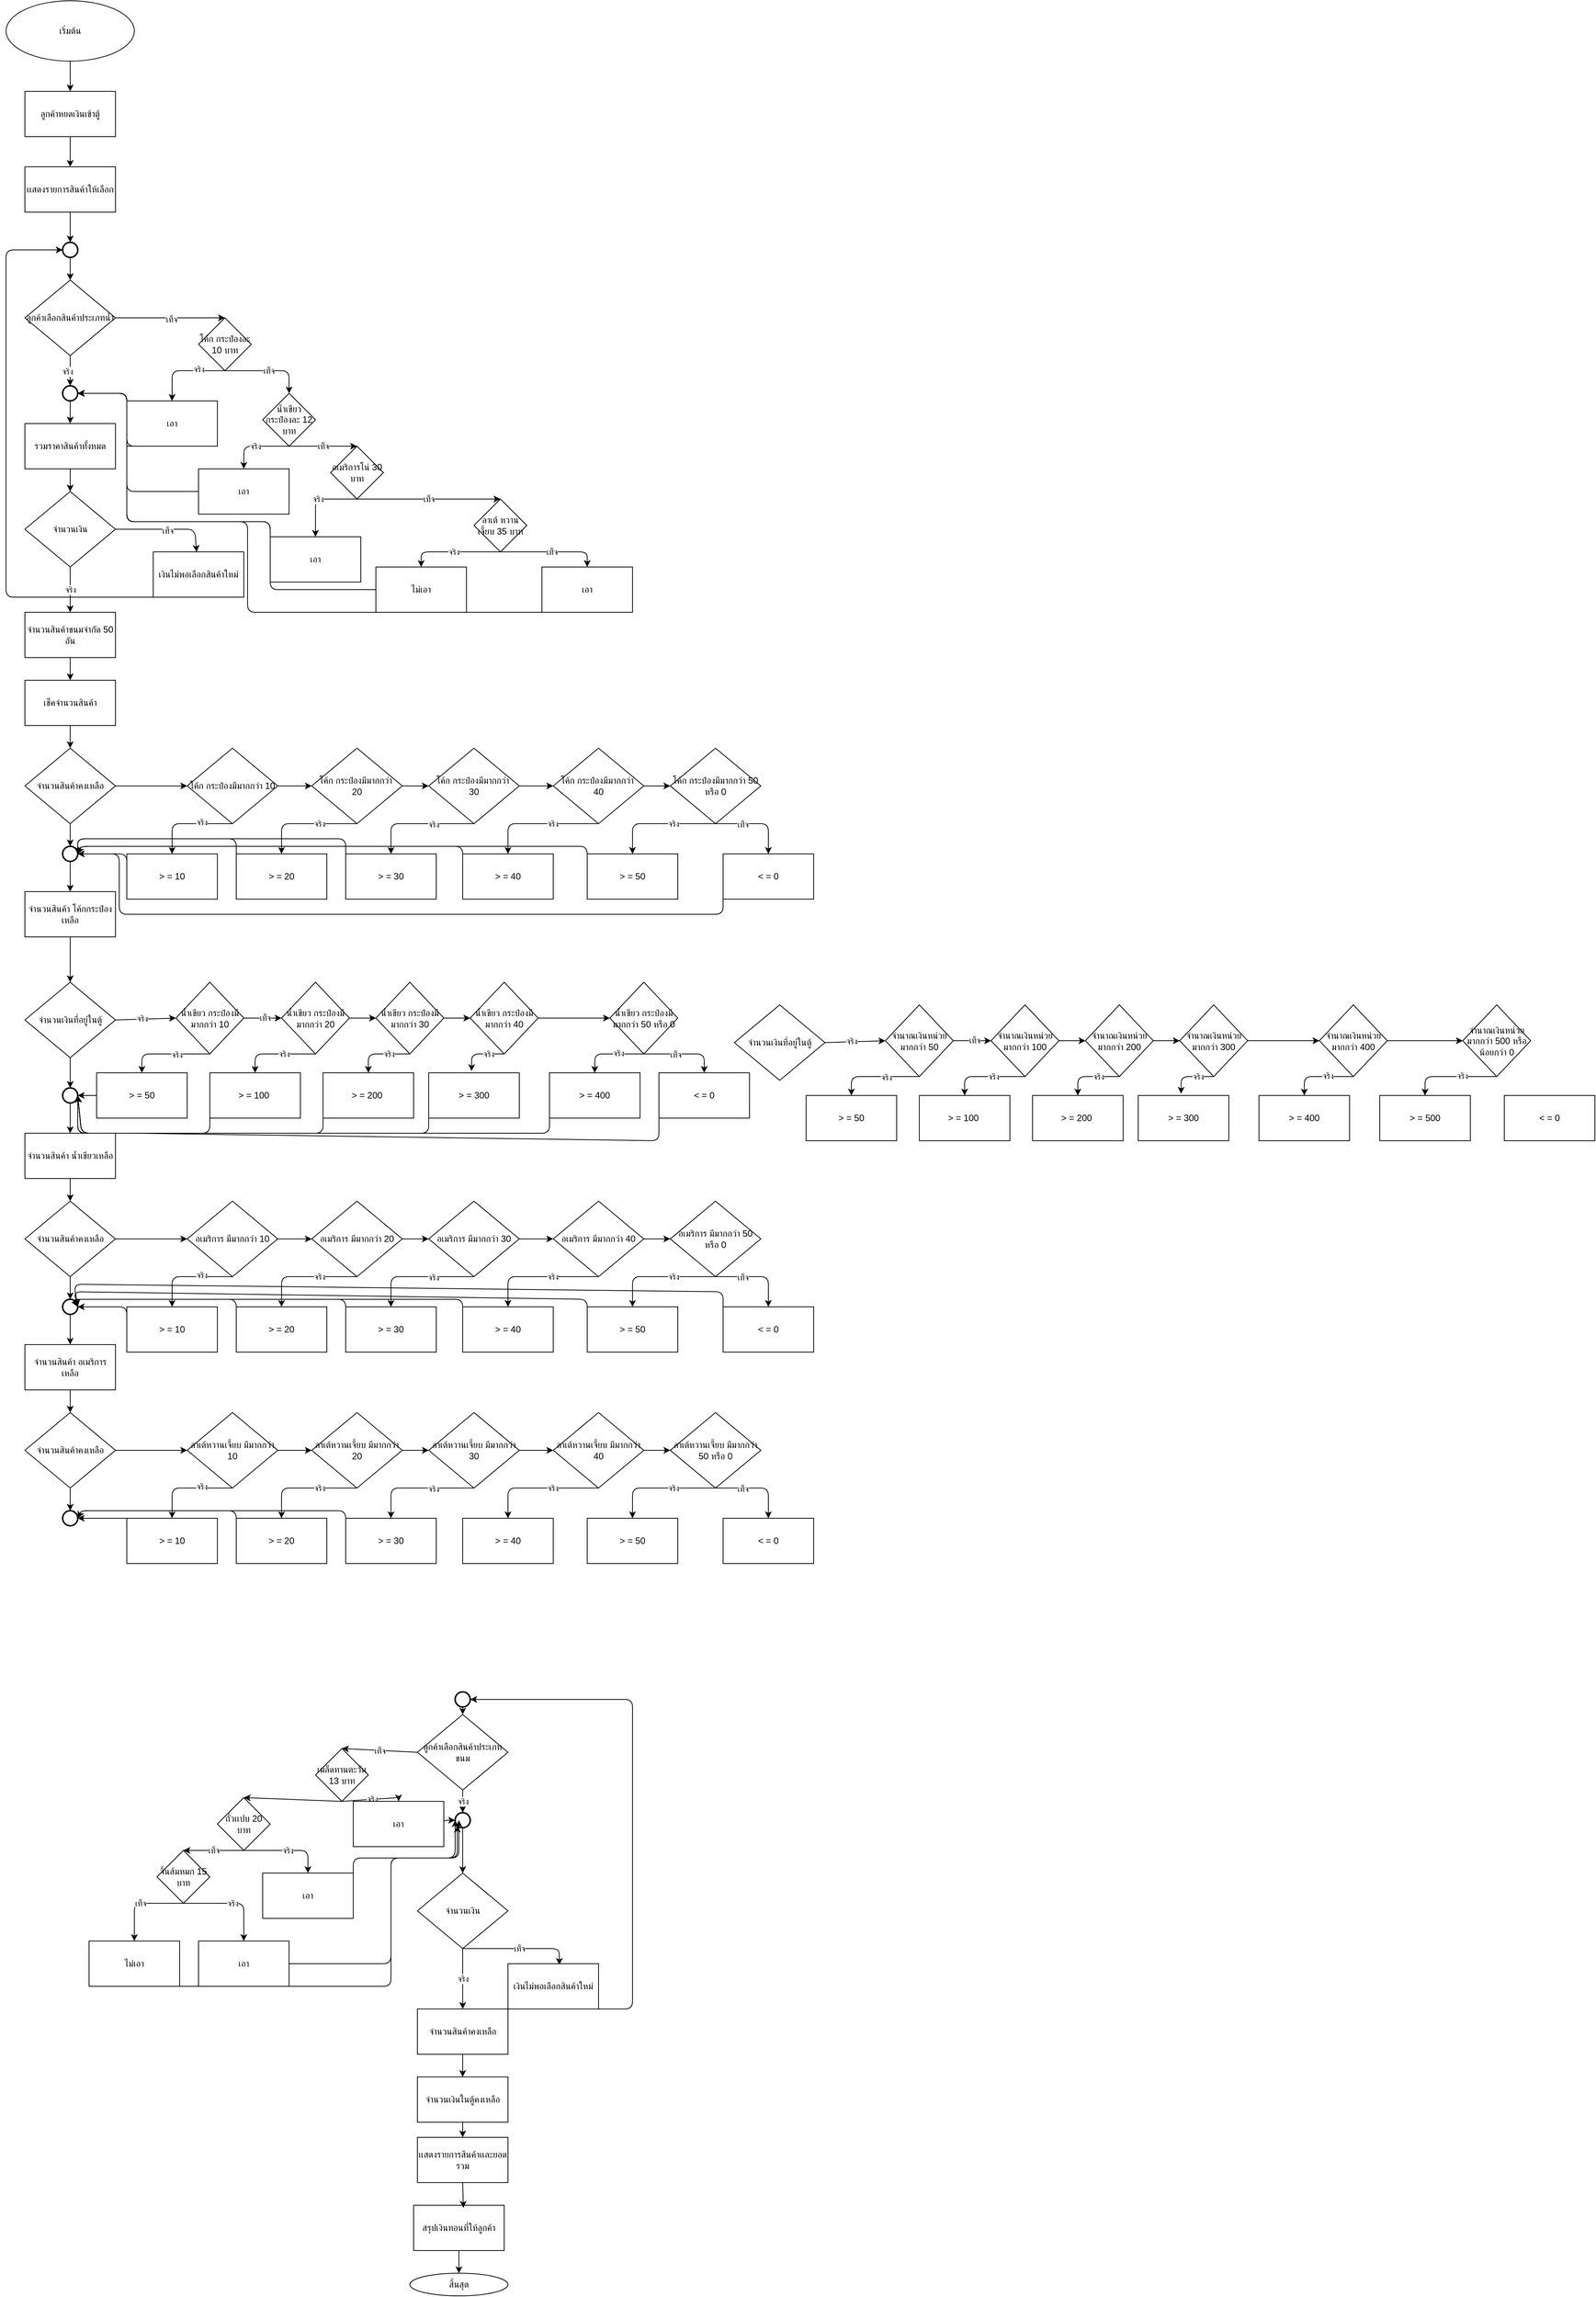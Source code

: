<mxfile>
    <diagram id="oHQ9gQEO0-ZYp0Lxx6_c" name="Page-1">
        <mxGraphModel dx="586" dy="1533" grid="1" gridSize="10" guides="1" tooltips="1" connect="1" arrows="1" fold="1" page="1" pageScale="1" pageWidth="850" pageHeight="1100" math="0" shadow="0">
            <root>
                <mxCell id="0"/>
                <mxCell id="1" parent="0"/>
                <mxCell id="46" style="edgeStyle=none;html=1;exitX=0.5;exitY=1;exitDx=0;exitDy=0;" parent="1" source="2" target="3" edge="1">
                    <mxGeometry relative="1" as="geometry"/>
                </mxCell>
                <mxCell id="2" value="เริ่มต้น" style="ellipse;whiteSpace=wrap;html=1;" parent="1" vertex="1">
                    <mxGeometry x="170" y="-10" width="170" height="80" as="geometry"/>
                </mxCell>
                <mxCell id="47" style="edgeStyle=none;html=1;exitX=0.5;exitY=1;exitDx=0;exitDy=0;entryX=0.5;entryY=0;entryDx=0;entryDy=0;" parent="1" source="3" target="4" edge="1">
                    <mxGeometry relative="1" as="geometry"/>
                </mxCell>
                <mxCell id="3" value="ลูกค้าหยดเงินเข้าตู้" style="rounded=0;whiteSpace=wrap;html=1;" parent="1" vertex="1">
                    <mxGeometry x="195" y="110" width="120" height="60" as="geometry"/>
                </mxCell>
                <mxCell id="48" style="edgeStyle=none;html=1;exitX=0.5;exitY=1;exitDx=0;exitDy=0;entryX=0.5;entryY=0;entryDx=0;entryDy=0;entryPerimeter=0;" parent="1" source="4" target="74" edge="1">
                    <mxGeometry relative="1" as="geometry">
                        <mxPoint x="255" y="350" as="targetPoint"/>
                    </mxGeometry>
                </mxCell>
                <mxCell id="4" value="เเสดงรายการสินค้าให้เลือก" style="rounded=0;whiteSpace=wrap;html=1;" parent="1" vertex="1">
                    <mxGeometry x="195" y="210" width="120" height="60" as="geometry"/>
                </mxCell>
                <mxCell id="6" value="ลูกค้าเลือกสินค้าประเภทน้ำ" style="rhombus;whiteSpace=wrap;html=1;" parent="1" vertex="1">
                    <mxGeometry x="195" y="360" width="120" height="100" as="geometry"/>
                </mxCell>
                <mxCell id="7" value="" style="endArrow=classic;html=1;exitX=0.5;exitY=1;exitDx=0;exitDy=0;entryX=0.5;entryY=0;entryDx=0;entryDy=0;entryPerimeter=0;" parent="1" source="6" target="13" edge="1">
                    <mxGeometry width="50" height="50" relative="1" as="geometry">
                        <mxPoint x="260" y="460" as="sourcePoint"/>
                        <mxPoint x="250" y="510" as="targetPoint"/>
                    </mxGeometry>
                </mxCell>
                <mxCell id="8" value="จริง" style="edgeLabel;html=1;align=center;verticalAlign=middle;resizable=0;points=[];" parent="7" vertex="1" connectable="0">
                    <mxGeometry x="0.032" y="-4" relative="1" as="geometry">
                        <mxPoint as="offset"/>
                    </mxGeometry>
                </mxCell>
                <mxCell id="9" value="รวมราคาสินค้าทั้งหมด" style="rounded=0;whiteSpace=wrap;html=1;" parent="1" vertex="1">
                    <mxGeometry x="195" y="550" width="120" height="60" as="geometry"/>
                </mxCell>
                <mxCell id="10" value="" style="endArrow=classic;html=1;exitX=1;exitY=0.5;exitDx=0;exitDy=0;entryX=0.5;entryY=0;entryDx=0;entryDy=0;" parent="1" source="6" target="49" edge="1">
                    <mxGeometry width="50" height="50" relative="1" as="geometry">
                        <mxPoint x="310" y="530" as="sourcePoint"/>
                        <mxPoint x="390" y="500" as="targetPoint"/>
                        <Array as="points">
                            <mxPoint x="390" y="410"/>
                        </Array>
                    </mxGeometry>
                </mxCell>
                <mxCell id="11" value="เท็จ" style="edgeLabel;html=1;align=center;verticalAlign=middle;resizable=0;points=[];" parent="10" vertex="1" connectable="0">
                    <mxGeometry x="0.022" y="-2" relative="1" as="geometry">
                        <mxPoint as="offset"/>
                    </mxGeometry>
                </mxCell>
                <mxCell id="15" style="edgeStyle=none;html=1;exitX=0.5;exitY=1;exitDx=0;exitDy=0;exitPerimeter=0;entryX=0.5;entryY=0;entryDx=0;entryDy=0;" parent="1" source="13" target="9" edge="1">
                    <mxGeometry relative="1" as="geometry"/>
                </mxCell>
                <mxCell id="13" value="" style="strokeWidth=2;html=1;shape=mxgraph.flowchart.start_2;whiteSpace=wrap;" parent="1" vertex="1">
                    <mxGeometry x="245" y="500" width="20" height="20" as="geometry"/>
                </mxCell>
                <mxCell id="19" style="edgeStyle=none;html=1;exitX=0.5;exitY=1;exitDx=0;exitDy=0;entryX=0.5;entryY=0;entryDx=0;entryDy=0;" parent="1" source="9" edge="1">
                    <mxGeometry relative="1" as="geometry">
                        <mxPoint x="255.0" y="640" as="targetPoint"/>
                    </mxGeometry>
                </mxCell>
                <mxCell id="20" value="จำนวนเงิน" style="rhombus;whiteSpace=wrap;html=1;" parent="1" vertex="1">
                    <mxGeometry x="195" y="640" width="120" height="100" as="geometry"/>
                </mxCell>
                <mxCell id="78" style="edgeStyle=none;html=1;exitX=0.5;exitY=1;exitDx=0;exitDy=0;entryX=0.473;entryY=-0.039;entryDx=0;entryDy=0;entryPerimeter=0;" parent="1" source="137" target="139" edge="1">
                    <mxGeometry relative="1" as="geometry">
                        <mxPoint x="1710" y="1420" as="targetPoint"/>
                        <mxPoint x="1710" y="1400" as="sourcePoint"/>
                        <Array as="points">
                            <mxPoint x="1727" y="1415"/>
                        </Array>
                    </mxGeometry>
                </mxCell>
                <mxCell id="150" value="&lt;span style=&quot;color: rgb(0, 0, 0);&quot;&gt;จริง&lt;/span&gt;" style="edgeLabel;html=1;align=center;verticalAlign=middle;resizable=0;points=[];" parent="78" vertex="1" connectable="0">
                    <mxGeometry x="-0.339" relative="1" as="geometry">
                        <mxPoint as="offset"/>
                    </mxGeometry>
                </mxCell>
                <mxCell id="169" style="edgeStyle=none;html=1;exitX=0.5;exitY=1;exitDx=0;exitDy=0;" parent="1" source="21" target="168" edge="1">
                    <mxGeometry relative="1" as="geometry"/>
                </mxCell>
                <mxCell id="21" value="จำนวนสินค้าขนมจำกัด 50 อัน" style="rounded=0;whiteSpace=wrap;html=1;" parent="1" vertex="1">
                    <mxGeometry x="195" y="800" width="120" height="60" as="geometry"/>
                </mxCell>
                <mxCell id="76" style="edgeStyle=none;html=1;exitX=0.5;exitY=1;exitDx=0;exitDy=0;entryX=0;entryY=0.5;entryDx=0;entryDy=0;entryPerimeter=0;" parent="1" source="23" target="74" edge="1">
                    <mxGeometry relative="1" as="geometry">
                        <mxPoint x="180" y="490" as="targetPoint"/>
                        <Array as="points">
                            <mxPoint x="300" y="780"/>
                            <mxPoint x="170" y="780"/>
                            <mxPoint x="170" y="320"/>
                        </Array>
                    </mxGeometry>
                </mxCell>
                <mxCell id="23" value="เงินไม่พอเลือกสินค้าใหม่" style="rounded=0;whiteSpace=wrap;html=1;" parent="1" vertex="1">
                    <mxGeometry x="365" y="720" width="120" height="60" as="geometry"/>
                </mxCell>
                <mxCell id="25" value="" style="endArrow=classic;html=1;exitX=1;exitY=0.5;exitDx=0;exitDy=0;" parent="1" source="20" target="23" edge="1">
                    <mxGeometry width="50" height="50" relative="1" as="geometry">
                        <mxPoint x="325" y="420" as="sourcePoint"/>
                        <mxPoint x="400" y="570" as="targetPoint"/>
                        <Array as="points">
                            <mxPoint x="420" y="690"/>
                        </Array>
                    </mxGeometry>
                </mxCell>
                <mxCell id="26" value="เท็จ" style="edgeLabel;html=1;align=center;verticalAlign=middle;resizable=0;points=[];" parent="25" vertex="1" connectable="0">
                    <mxGeometry x="0.022" y="-2" relative="1" as="geometry">
                        <mxPoint as="offset"/>
                    </mxGeometry>
                </mxCell>
                <mxCell id="34" value="จริง" style="edgeStyle=none;html=1;exitX=0.5;exitY=1;exitDx=0;exitDy=0;entryX=0.5;entryY=0;entryDx=0;entryDy=0;" parent="1" source="20" target="21" edge="1">
                    <mxGeometry relative="1" as="geometry">
                        <mxPoint x="255" y="820" as="sourcePoint"/>
                    </mxGeometry>
                </mxCell>
                <mxCell id="42" style="edgeStyle=none;html=1;exitX=0.5;exitY=1;exitDx=0;exitDy=0;" parent="1" source="36" target="37" edge="1">
                    <mxGeometry relative="1" as="geometry"/>
                </mxCell>
                <mxCell id="36" value="จำนวนเงินในตู้คงเหลือ" style="rounded=0;whiteSpace=wrap;html=1;" parent="1" vertex="1">
                    <mxGeometry x="715" y="2740" width="120" height="60" as="geometry"/>
                </mxCell>
                <mxCell id="37" value="เเสดงรายการสินค้าเเละยอดรวม" style="rounded=0;whiteSpace=wrap;html=1;" parent="1" vertex="1">
                    <mxGeometry x="715" y="2820" width="120" height="60" as="geometry"/>
                </mxCell>
                <mxCell id="44" style="edgeStyle=none;html=1;exitX=0.5;exitY=1;exitDx=0;exitDy=0;" parent="1" source="38" edge="1">
                    <mxGeometry relative="1" as="geometry">
                        <mxPoint x="770" y="3000" as="targetPoint"/>
                    </mxGeometry>
                </mxCell>
                <mxCell id="38" value="สรุปเงินทอนที่ให้ลูกค้า&lt;span style=&quot;font-family: monospace; font-size: 0px; text-align: start; text-wrap-mode: nowrap;&quot;&gt;%3CmxGraphModel%3E%3Croot%3E%3CmxCell%20id%3D%220%22%2F%3E%3CmxCell%20id%3D%221%22%20parent%3D%220%22%2F%3E%3CmxCell%20id%3D%222%22%20value%3D%22%E0%B8%88%E0%B8%B3%E0%B8%99%E0%B8%A7%E0%B8%99%E0%B9%80%E0%B8%87%E0%B8%B4%E0%B8%99%E0%B8%97%E0%B8%AD%E0%B8%99%22%20style%3D%22rounded%3D0%3BwhiteSpace%3Dwrap%3Bhtml%3D1%3B%22%20vertex%3D%221%22%20parent%3D%221%22%3E%3CmxGeometry%20x%3D%22195%22%20y%3D%22930%22%20width%3D%22120%22%20height%3D%2260%22%20as%3D%22geometry%22%2F%3E%3C%2FmxCell%3E%3C%2Froot%3E%3C%2FmxGraphModel%3E&lt;/span&gt;" style="rounded=0;whiteSpace=wrap;html=1;" parent="1" vertex="1">
                    <mxGeometry x="710" y="2910" width="120" height="60" as="geometry"/>
                </mxCell>
                <mxCell id="40" value="&lt;font face=&quot;Sarabun&quot;&gt;สิ้นสุด&lt;/font&gt;" style="ellipse;whiteSpace=wrap;html=1;" parent="1" vertex="1">
                    <mxGeometry x="705" y="3000" width="130" height="30" as="geometry"/>
                </mxCell>
                <mxCell id="43" style="edgeStyle=none;html=1;exitX=0.5;exitY=1;exitDx=0;exitDy=0;entryX=0.549;entryY=0.056;entryDx=0;entryDy=0;entryPerimeter=0;" parent="1" source="37" target="38" edge="1">
                    <mxGeometry relative="1" as="geometry"/>
                </mxCell>
                <mxCell id="52" style="edgeStyle=none;html=1;exitX=0.5;exitY=1;exitDx=0;exitDy=0;entryX=0.5;entryY=0;entryDx=0;entryDy=0;" parent="1" source="49" target="51" edge="1">
                    <mxGeometry relative="1" as="geometry">
                        <Array as="points">
                            <mxPoint x="390" y="480"/>
                        </Array>
                    </mxGeometry>
                </mxCell>
                <mxCell id="54" value="จริง" style="edgeLabel;html=1;align=center;verticalAlign=middle;resizable=0;points=[];" parent="52" vertex="1" connectable="0">
                    <mxGeometry x="-0.357" y="-2" relative="1" as="geometry">
                        <mxPoint as="offset"/>
                    </mxGeometry>
                </mxCell>
                <mxCell id="55" value="เท็จ" style="edgeStyle=none;html=1;exitX=0.5;exitY=1;exitDx=0;exitDy=0;entryX=0.5;entryY=0;entryDx=0;entryDy=0;" parent="1" source="49" target="53" edge="1">
                    <mxGeometry relative="1" as="geometry">
                        <Array as="points">
                            <mxPoint x="545" y="480"/>
                        </Array>
                    </mxGeometry>
                </mxCell>
                <mxCell id="49" value="โค้ก กระป๋องละ 10 บาท" style="rhombus;whiteSpace=wrap;html=1;" parent="1" vertex="1">
                    <mxGeometry x="425" y="410" width="70" height="70" as="geometry"/>
                </mxCell>
                <mxCell id="51" value="เอา" style="rounded=0;whiteSpace=wrap;html=1;" parent="1" vertex="1">
                    <mxGeometry x="330" y="520" width="120" height="60" as="geometry"/>
                </mxCell>
                <mxCell id="57" value="จริง" style="edgeStyle=none;html=1;exitX=0.5;exitY=1;exitDx=0;exitDy=0;entryX=0.5;entryY=0;entryDx=0;entryDy=0;" parent="1" source="53" target="56" edge="1">
                    <mxGeometry relative="1" as="geometry">
                        <Array as="points">
                            <mxPoint x="485" y="580"/>
                        </Array>
                    </mxGeometry>
                </mxCell>
                <mxCell id="59" value="เท็จ" style="edgeStyle=none;html=1;exitX=0.5;exitY=1;exitDx=0;exitDy=0;entryX=0.5;entryY=0;entryDx=0;entryDy=0;" parent="1" source="53" target="58" edge="1">
                    <mxGeometry relative="1" as="geometry"/>
                </mxCell>
                <mxCell id="53" value="น้ำเขียว กระป๋องละ 12 บาท" style="rhombus;whiteSpace=wrap;html=1;" parent="1" vertex="1">
                    <mxGeometry x="510" y="510" width="70" height="70" as="geometry"/>
                </mxCell>
                <mxCell id="56" value="เอา" style="rounded=0;whiteSpace=wrap;html=1;" parent="1" vertex="1">
                    <mxGeometry x="425" y="610" width="120" height="60" as="geometry"/>
                </mxCell>
                <mxCell id="61" value="จริง" style="edgeStyle=none;html=1;exitX=0.5;exitY=1;exitDx=0;exitDy=0;entryX=0.5;entryY=0;entryDx=0;entryDy=0;" parent="1" source="58" target="60" edge="1">
                    <mxGeometry relative="1" as="geometry">
                        <Array as="points">
                            <mxPoint x="580" y="650"/>
                        </Array>
                    </mxGeometry>
                </mxCell>
                <mxCell id="63" value="เท็จ" style="edgeStyle=none;html=1;exitX=0.5;exitY=1;exitDx=0;exitDy=0;entryX=0.5;entryY=0;entryDx=0;entryDy=0;" parent="1" source="58" target="64" edge="1">
                    <mxGeometry relative="1" as="geometry">
                        <mxPoint x="700" y="649.714" as="targetPoint"/>
                    </mxGeometry>
                </mxCell>
                <mxCell id="58" value="อเมริการโน่ 30 บาท" style="rhombus;whiteSpace=wrap;html=1;" parent="1" vertex="1">
                    <mxGeometry x="600" y="580" width="70" height="70" as="geometry"/>
                </mxCell>
                <mxCell id="60" value="เอา" style="rounded=0;whiteSpace=wrap;html=1;" parent="1" vertex="1">
                    <mxGeometry x="520" y="700" width="120" height="60" as="geometry"/>
                </mxCell>
                <mxCell id="67" value="จริง" style="edgeStyle=none;html=1;exitX=0.5;exitY=1;exitDx=0;exitDy=0;entryX=0.5;entryY=0;entryDx=0;entryDy=0;" parent="1" source="64" target="66" edge="1">
                    <mxGeometry relative="1" as="geometry">
                        <Array as="points">
                            <mxPoint x="720" y="720"/>
                        </Array>
                    </mxGeometry>
                </mxCell>
                <mxCell id="68" value="เท็จ" style="edgeStyle=none;html=1;exitX=0.5;exitY=1;exitDx=0;exitDy=0;entryX=0.5;entryY=0;entryDx=0;entryDy=0;" parent="1" source="64" target="65" edge="1">
                    <mxGeometry relative="1" as="geometry">
                        <Array as="points">
                            <mxPoint x="940" y="720"/>
                        </Array>
                    </mxGeometry>
                </mxCell>
                <mxCell id="64" value="ลาเต้ หวานเจี้ยบ 35 บาท" style="rhombus;whiteSpace=wrap;html=1;" parent="1" vertex="1">
                    <mxGeometry x="790" y="650" width="70" height="70" as="geometry"/>
                </mxCell>
                <mxCell id="65" value="เอา" style="rounded=0;whiteSpace=wrap;html=1;" parent="1" vertex="1">
                    <mxGeometry x="880" y="740" width="120" height="60" as="geometry"/>
                </mxCell>
                <mxCell id="66" value="ไม่เอา" style="rounded=0;whiteSpace=wrap;html=1;" parent="1" vertex="1">
                    <mxGeometry x="660" y="740" width="120" height="60" as="geometry"/>
                </mxCell>
                <mxCell id="69" style="edgeStyle=none;html=1;exitX=0.5;exitY=1;exitDx=0;exitDy=0;entryX=1;entryY=0.5;entryDx=0;entryDy=0;entryPerimeter=0;" parent="1" source="51" target="13" edge="1">
                    <mxGeometry relative="1" as="geometry">
                        <Array as="points">
                            <mxPoint x="330" y="580"/>
                            <mxPoint x="330" y="510"/>
                        </Array>
                    </mxGeometry>
                </mxCell>
                <mxCell id="70" style="edgeStyle=none;html=1;exitX=0;exitY=0.5;exitDx=0;exitDy=0;entryX=1;entryY=0.5;entryDx=0;entryDy=0;entryPerimeter=0;" parent="1" source="56" target="13" edge="1">
                    <mxGeometry relative="1" as="geometry">
                        <Array as="points">
                            <mxPoint x="330" y="640"/>
                            <mxPoint x="330" y="510"/>
                        </Array>
                    </mxGeometry>
                </mxCell>
                <mxCell id="71" style="edgeStyle=none;html=1;exitX=0;exitY=0.5;exitDx=0;exitDy=0;entryX=1;entryY=0.5;entryDx=0;entryDy=0;entryPerimeter=0;" parent="1" source="60" target="13" edge="1">
                    <mxGeometry relative="1" as="geometry">
                        <Array as="points">
                            <mxPoint x="520" y="680"/>
                            <mxPoint x="330" y="680"/>
                            <mxPoint x="330" y="640"/>
                            <mxPoint x="330" y="510"/>
                        </Array>
                    </mxGeometry>
                </mxCell>
                <mxCell id="72" style="edgeStyle=none;html=1;exitX=0;exitY=0.5;exitDx=0;exitDy=0;entryX=1;entryY=0.5;entryDx=0;entryDy=0;entryPerimeter=0;" parent="1" source="66" target="13" edge="1">
                    <mxGeometry relative="1" as="geometry">
                        <Array as="points">
                            <mxPoint x="520" y="770"/>
                            <mxPoint x="520" y="680"/>
                            <mxPoint x="400" y="680"/>
                            <mxPoint x="330" y="680"/>
                            <mxPoint x="330" y="510"/>
                        </Array>
                    </mxGeometry>
                </mxCell>
                <mxCell id="73" style="edgeStyle=none;html=1;exitX=0.5;exitY=1;exitDx=0;exitDy=0;entryX=1;entryY=0.5;entryDx=0;entryDy=0;entryPerimeter=0;" parent="1" source="65" target="13" edge="1">
                    <mxGeometry relative="1" as="geometry">
                        <Array as="points">
                            <mxPoint x="490" y="800"/>
                            <mxPoint x="490" y="680"/>
                            <mxPoint x="330" y="680"/>
                            <mxPoint x="330" y="510"/>
                        </Array>
                    </mxGeometry>
                </mxCell>
                <mxCell id="75" style="edgeStyle=none;html=1;exitX=0.5;exitY=1;exitDx=0;exitDy=0;exitPerimeter=0;entryX=0.5;entryY=0;entryDx=0;entryDy=0;" parent="1" source="74" target="6" edge="1">
                    <mxGeometry relative="1" as="geometry"/>
                </mxCell>
                <mxCell id="74" value="" style="strokeWidth=2;html=1;shape=mxgraph.flowchart.start_2;whiteSpace=wrap;" parent="1" vertex="1">
                    <mxGeometry x="245" y="310" width="20" height="20" as="geometry"/>
                </mxCell>
                <mxCell id="85" value="เท็จ" style="edgeStyle=none;html=1;exitX=0;exitY=0.5;exitDx=0;exitDy=0;entryX=0.5;entryY=0;entryDx=0;entryDy=0;" parent="1" source="77" target="84" edge="1">
                    <mxGeometry relative="1" as="geometry"/>
                </mxCell>
                <mxCell id="77" value="ลูกค้าเลือกสินค้าประเภทขนม" style="rhombus;whiteSpace=wrap;html=1;" parent="1" vertex="1">
                    <mxGeometry x="715" y="2260" width="120" height="100" as="geometry"/>
                </mxCell>
                <mxCell id="104" style="edgeStyle=none;html=1;exitX=0.5;exitY=1;exitDx=0;exitDy=0;exitPerimeter=0;" parent="1" source="79" target="103" edge="1">
                    <mxGeometry relative="1" as="geometry"/>
                </mxCell>
                <mxCell id="79" value="" style="strokeWidth=2;html=1;shape=mxgraph.flowchart.start_2;whiteSpace=wrap;" parent="1" vertex="1">
                    <mxGeometry x="765" y="2390" width="20" height="20" as="geometry"/>
                </mxCell>
                <mxCell id="81" value="จริง" style="edgeStyle=none;html=1;exitX=0.5;exitY=1;exitDx=0;exitDy=0;entryX=0.5;entryY=0;entryDx=0;entryDy=0;entryPerimeter=0;" parent="1" source="77" target="79" edge="1">
                    <mxGeometry relative="1" as="geometry"/>
                </mxCell>
                <mxCell id="87" value="จริง" style="edgeStyle=none;html=1;exitX=0.5;exitY=1;exitDx=0;exitDy=0;entryX=0.5;entryY=0;entryDx=0;entryDy=0;" parent="1" source="84" target="86" edge="1">
                    <mxGeometry relative="1" as="geometry">
                        <Array as="points">
                            <mxPoint x="690" y="2370"/>
                        </Array>
                    </mxGeometry>
                </mxCell>
                <mxCell id="89" style="edgeStyle=none;html=1;exitX=0.5;exitY=1;exitDx=0;exitDy=0;entryX=0.5;entryY=0;entryDx=0;entryDy=0;" parent="1" source="84" target="88" edge="1">
                    <mxGeometry relative="1" as="geometry"/>
                </mxCell>
                <mxCell id="84" value="เมล็ดทานตะวัน 13 บาท" style="rhombus;whiteSpace=wrap;html=1;" parent="1" vertex="1">
                    <mxGeometry x="580" y="2305" width="70" height="70" as="geometry"/>
                </mxCell>
                <mxCell id="86" value="เอา" style="rounded=0;whiteSpace=wrap;html=1;" parent="1" vertex="1">
                    <mxGeometry x="630" y="2375" width="120" height="60" as="geometry"/>
                </mxCell>
                <mxCell id="91" value="จริง" style="edgeStyle=none;html=1;exitX=0.5;exitY=1;exitDx=0;exitDy=0;entryX=0.5;entryY=0;entryDx=0;entryDy=0;" parent="1" source="88" target="90" edge="1">
                    <mxGeometry relative="1" as="geometry">
                        <Array as="points">
                            <mxPoint x="570" y="2440"/>
                        </Array>
                    </mxGeometry>
                </mxCell>
                <mxCell id="93" value="เท็จ" style="edgeStyle=none;html=1;exitX=0.5;exitY=1;exitDx=0;exitDy=0;entryX=0.5;entryY=0;entryDx=0;entryDy=0;" parent="1" source="88" target="92" edge="1">
                    <mxGeometry relative="1" as="geometry"/>
                </mxCell>
                <mxCell id="88" value="ถั่วเเปบ 20 บาท" style="rhombus;whiteSpace=wrap;html=1;" parent="1" vertex="1">
                    <mxGeometry x="450" y="2370" width="70" height="70" as="geometry"/>
                </mxCell>
                <mxCell id="90" value="เอา" style="rounded=0;whiteSpace=wrap;html=1;" parent="1" vertex="1">
                    <mxGeometry x="510" y="2470" width="120" height="60" as="geometry"/>
                </mxCell>
                <mxCell id="96" value="จริง" style="edgeStyle=none;html=1;exitX=0.5;exitY=1;exitDx=0;exitDy=0;entryX=0.5;entryY=0;entryDx=0;entryDy=0;" parent="1" source="92" target="94" edge="1">
                    <mxGeometry relative="1" as="geometry">
                        <Array as="points">
                            <mxPoint x="485" y="2510"/>
                        </Array>
                    </mxGeometry>
                </mxCell>
                <mxCell id="98" value="เท็จ" style="edgeStyle=none;html=1;exitX=0.5;exitY=1;exitDx=0;exitDy=0;entryX=0.5;entryY=0;entryDx=0;entryDy=0;" parent="1" source="92" target="97" edge="1">
                    <mxGeometry relative="1" as="geometry">
                        <Array as="points">
                            <mxPoint x="340" y="2510"/>
                        </Array>
                    </mxGeometry>
                </mxCell>
                <mxCell id="92" value="จิ้นส้มหมก 15 บาท" style="rhombus;whiteSpace=wrap;html=1;" parent="1" vertex="1">
                    <mxGeometry x="370" y="2440" width="70" height="70" as="geometry"/>
                </mxCell>
                <mxCell id="94" value="เอา" style="rounded=0;whiteSpace=wrap;html=1;" parent="1" vertex="1">
                    <mxGeometry x="425" y="2560" width="120" height="60" as="geometry"/>
                </mxCell>
                <mxCell id="102" style="edgeStyle=none;html=1;exitX=0.5;exitY=1;exitDx=0;exitDy=0;" parent="1" source="97" edge="1">
                    <mxGeometry relative="1" as="geometry">
                        <mxPoint x="770" y="2400" as="targetPoint"/>
                        <Array as="points">
                            <mxPoint x="680" y="2620"/>
                            <mxPoint x="680" y="2450"/>
                            <mxPoint x="770" y="2450"/>
                        </Array>
                    </mxGeometry>
                </mxCell>
                <mxCell id="97" value="ไม่เอา" style="rounded=0;whiteSpace=wrap;html=1;" parent="1" vertex="1">
                    <mxGeometry x="280" y="2560" width="120" height="60" as="geometry"/>
                </mxCell>
                <mxCell id="99" style="edgeStyle=none;html=1;exitX=1;exitY=0.5;exitDx=0;exitDy=0;entryX=0;entryY=0.5;entryDx=0;entryDy=0;entryPerimeter=0;" parent="1" source="86" target="79" edge="1">
                    <mxGeometry relative="1" as="geometry">
                        <Array as="points">
                            <mxPoint x="750" y="2400"/>
                        </Array>
                    </mxGeometry>
                </mxCell>
                <mxCell id="100" style="edgeStyle=none;html=1;exitX=1;exitY=0.5;exitDx=0;exitDy=0;entryX=0;entryY=0.5;entryDx=0;entryDy=0;entryPerimeter=0;" parent="1" source="90" target="79" edge="1">
                    <mxGeometry relative="1" as="geometry">
                        <Array as="points">
                            <mxPoint x="630" y="2450"/>
                            <mxPoint x="765" y="2450"/>
                        </Array>
                    </mxGeometry>
                </mxCell>
                <mxCell id="101" style="edgeStyle=none;html=1;exitX=1;exitY=0.5;exitDx=0;exitDy=0;entryX=0.145;entryY=0.855;entryDx=0;entryDy=0;entryPerimeter=0;" parent="1" source="94" target="79" edge="1">
                    <mxGeometry relative="1" as="geometry">
                        <Array as="points">
                            <mxPoint x="680" y="2590"/>
                            <mxPoint x="680" y="2450"/>
                            <mxPoint x="768" y="2450"/>
                        </Array>
                    </mxGeometry>
                </mxCell>
                <mxCell id="108" value="เท็จ" style="edgeStyle=none;html=1;exitX=0.5;exitY=1;exitDx=0;exitDy=0;entryX=0.567;entryY=0.027;entryDx=0;entryDy=0;entryPerimeter=0;" parent="1" source="103" target="107" edge="1">
                    <mxGeometry relative="1" as="geometry">
                        <mxPoint x="890" y="2569.818" as="targetPoint"/>
                        <Array as="points">
                            <mxPoint x="903" y="2570"/>
                        </Array>
                    </mxGeometry>
                </mxCell>
                <mxCell id="111" value="จริง" style="edgeStyle=none;html=1;exitX=0.5;exitY=1;exitDx=0;exitDy=0;entryX=0.5;entryY=0;entryDx=0;entryDy=0;" parent="1" source="103" target="110" edge="1">
                    <mxGeometry relative="1" as="geometry"/>
                </mxCell>
                <mxCell id="103" value="จำนวนเงิน" style="rhombus;whiteSpace=wrap;html=1;" parent="1" vertex="1">
                    <mxGeometry x="715" y="2470" width="120" height="100" as="geometry"/>
                </mxCell>
                <mxCell id="106" style="edgeStyle=none;html=1;exitX=0.5;exitY=1;exitDx=0;exitDy=0;exitPerimeter=0;entryX=0.5;entryY=0;entryDx=0;entryDy=0;" parent="1" source="105" target="77" edge="1">
                    <mxGeometry relative="1" as="geometry"/>
                </mxCell>
                <mxCell id="105" value="" style="strokeWidth=2;html=1;shape=mxgraph.flowchart.start_2;whiteSpace=wrap;" parent="1" vertex="1">
                    <mxGeometry x="765" y="2230" width="20" height="20" as="geometry"/>
                </mxCell>
                <mxCell id="107" value="เงินไม่พอเลือกสินค้าใหม่" style="rounded=0;whiteSpace=wrap;html=1;" parent="1" vertex="1">
                    <mxGeometry x="835" y="2590" width="120" height="60" as="geometry"/>
                </mxCell>
                <mxCell id="109" style="edgeStyle=none;html=1;exitX=0.5;exitY=1;exitDx=0;exitDy=0;entryX=1;entryY=0.5;entryDx=0;entryDy=0;entryPerimeter=0;" parent="1" source="107" target="105" edge="1">
                    <mxGeometry relative="1" as="geometry">
                        <Array as="points">
                            <mxPoint x="1000" y="2650"/>
                            <mxPoint x="1000" y="2240"/>
                        </Array>
                    </mxGeometry>
                </mxCell>
                <mxCell id="112" style="edgeStyle=none;html=1;exitX=0.5;exitY=1;exitDx=0;exitDy=0;entryX=0.5;entryY=0;entryDx=0;entryDy=0;" parent="1" source="110" target="36" edge="1">
                    <mxGeometry relative="1" as="geometry"/>
                </mxCell>
                <mxCell id="110" value="จำนวนสินค้าคงเหลือ" style="rounded=0;whiteSpace=wrap;html=1;" parent="1" vertex="1">
                    <mxGeometry x="715" y="2650" width="120" height="60" as="geometry"/>
                </mxCell>
                <mxCell id="113" value="จำนวนเงินที่อยู่ในตู้" style="rhombus;whiteSpace=wrap;html=1;" parent="1" vertex="1">
                    <mxGeometry x="1135" y="1320" width="120" height="100" as="geometry"/>
                </mxCell>
                <mxCell id="115" value="จำนาณเงินหน่วยมากกว่า 50" style="rhombus;whiteSpace=wrap;html=1;" parent="1" vertex="1">
                    <mxGeometry x="1335" y="1320" width="90" height="95" as="geometry"/>
                </mxCell>
                <mxCell id="116" value="" style="endArrow=classic;html=1;entryX=0;entryY=0.5;entryDx=0;entryDy=0;exitX=1;exitY=0.5;exitDx=0;exitDy=0;" parent="1" source="113" target="115" edge="1">
                    <mxGeometry width="50" height="50" relative="1" as="geometry">
                        <mxPoint x="1210" y="1460" as="sourcePoint"/>
                        <mxPoint x="1260" y="1410" as="targetPoint"/>
                    </mxGeometry>
                </mxCell>
                <mxCell id="117" value="จริง" style="edgeLabel;html=1;align=center;verticalAlign=middle;resizable=0;points=[];" parent="116" vertex="1" connectable="0">
                    <mxGeometry x="-0.14" y="1" relative="1" as="geometry">
                        <mxPoint as="offset"/>
                    </mxGeometry>
                </mxCell>
                <mxCell id="118" value="&amp;gt; = 50" style="rounded=0;whiteSpace=wrap;html=1;" parent="1" vertex="1">
                    <mxGeometry x="1230" y="1440" width="120" height="60" as="geometry"/>
                </mxCell>
                <mxCell id="119" value="" style="endArrow=classic;html=1;exitX=0.5;exitY=1;exitDx=0;exitDy=0;entryX=0.5;entryY=0;entryDx=0;entryDy=0;" parent="1" source="115" target="118" edge="1">
                    <mxGeometry width="50" height="50" relative="1" as="geometry">
                        <mxPoint x="1270" y="1440" as="sourcePoint"/>
                        <mxPoint x="1320" y="1390" as="targetPoint"/>
                        <Array as="points">
                            <mxPoint x="1290" y="1415"/>
                        </Array>
                    </mxGeometry>
                </mxCell>
                <mxCell id="123" value="จริง" style="edgeLabel;html=1;align=center;verticalAlign=middle;resizable=0;points=[];" parent="119" vertex="1" connectable="0">
                    <mxGeometry x="-0.232" y="1" relative="1" as="geometry">
                        <mxPoint as="offset"/>
                    </mxGeometry>
                </mxCell>
                <mxCell id="124" value="จำนาณเงินหน่วยมากกว่า 100" style="rhombus;whiteSpace=wrap;html=1;" parent="1" vertex="1">
                    <mxGeometry x="1475" y="1320" width="90" height="95" as="geometry"/>
                </mxCell>
                <mxCell id="125" value="" style="endArrow=classic;html=1;entryX=0;entryY=0.5;entryDx=0;entryDy=0;exitX=1;exitY=0.5;exitDx=0;exitDy=0;" parent="1" source="115" target="124" edge="1">
                    <mxGeometry width="50" height="50" relative="1" as="geometry">
                        <mxPoint x="1380" y="1470" as="sourcePoint"/>
                        <mxPoint x="1430" y="1420" as="targetPoint"/>
                    </mxGeometry>
                </mxCell>
                <mxCell id="126" value="เท็จ" style="edgeLabel;html=1;align=center;verticalAlign=middle;resizable=0;points=[];" parent="125" vertex="1" connectable="0">
                    <mxGeometry x="0.096" y="1" relative="1" as="geometry">
                        <mxPoint as="offset"/>
                    </mxGeometry>
                </mxCell>
                <mxCell id="127" value="&amp;gt; = 100&amp;nbsp;" style="rounded=0;whiteSpace=wrap;html=1;" parent="1" vertex="1">
                    <mxGeometry x="1380" y="1440" width="120" height="60" as="geometry"/>
                </mxCell>
                <mxCell id="128" value="" style="endArrow=classic;html=1;exitX=0.5;exitY=1;exitDx=0;exitDy=0;entryX=0.5;entryY=0;entryDx=0;entryDy=0;" parent="1" source="124" target="127" edge="1">
                    <mxGeometry width="50" height="50" relative="1" as="geometry">
                        <mxPoint x="1450" y="1450" as="sourcePoint"/>
                        <mxPoint x="1500" y="1400" as="targetPoint"/>
                        <Array as="points">
                            <mxPoint x="1440" y="1415"/>
                        </Array>
                    </mxGeometry>
                </mxCell>
                <mxCell id="129" value="จริง" style="edgeLabel;html=1;align=center;verticalAlign=middle;resizable=0;points=[];" parent="128" vertex="1" connectable="0">
                    <mxGeometry x="-0.195" relative="1" as="geometry">
                        <mxPoint as="offset"/>
                    </mxGeometry>
                </mxCell>
                <mxCell id="130" value="จำนาณเงินหน่วยมากกว่า 200" style="rhombus;whiteSpace=wrap;html=1;" parent="1" vertex="1">
                    <mxGeometry x="1600" y="1320" width="90" height="95" as="geometry"/>
                </mxCell>
                <mxCell id="131" value="" style="endArrow=classic;html=1;entryX=0;entryY=0.5;entryDx=0;entryDy=0;exitX=1;exitY=0.5;exitDx=0;exitDy=0;" parent="1" source="124" target="130" edge="1">
                    <mxGeometry width="50" height="50" relative="1" as="geometry">
                        <mxPoint x="1510" y="1470" as="sourcePoint"/>
                        <mxPoint x="1560" y="1420" as="targetPoint"/>
                    </mxGeometry>
                </mxCell>
                <mxCell id="133" value="&amp;gt; = 200&amp;nbsp;" style="rounded=0;whiteSpace=wrap;html=1;" parent="1" vertex="1">
                    <mxGeometry x="1530" y="1440" width="120" height="60" as="geometry"/>
                </mxCell>
                <mxCell id="136" value="" style="endArrow=classic;html=1;entryX=0.5;entryY=0;entryDx=0;entryDy=0;exitX=0.5;exitY=1;exitDx=0;exitDy=0;" parent="1" source="130" target="133" edge="1">
                    <mxGeometry width="50" height="50" relative="1" as="geometry">
                        <mxPoint x="1550" y="1430" as="sourcePoint"/>
                        <mxPoint x="1600" y="1380" as="targetPoint"/>
                        <Array as="points">
                            <mxPoint x="1590" y="1415"/>
                        </Array>
                    </mxGeometry>
                </mxCell>
                <mxCell id="149" value="จริง" style="edgeLabel;html=1;align=center;verticalAlign=middle;resizable=0;points=[];" parent="136" vertex="1" connectable="0">
                    <mxGeometry x="-0.304" relative="1" as="geometry">
                        <mxPoint as="offset"/>
                    </mxGeometry>
                </mxCell>
                <mxCell id="137" value="จำนาณเงินหน่วยมากกว่า 300" style="rhombus;whiteSpace=wrap;html=1;" parent="1" vertex="1">
                    <mxGeometry x="1725" y="1320" width="90" height="95" as="geometry"/>
                </mxCell>
                <mxCell id="138" value="" style="endArrow=classic;html=1;entryX=0;entryY=0.5;entryDx=0;entryDy=0;exitX=1;exitY=0.5;exitDx=0;exitDy=0;" parent="1" source="130" target="137" edge="1">
                    <mxGeometry width="50" height="50" relative="1" as="geometry">
                        <mxPoint x="1710" y="1400" as="sourcePoint"/>
                        <mxPoint x="1760" y="1350" as="targetPoint"/>
                    </mxGeometry>
                </mxCell>
                <mxCell id="139" value="&amp;gt; = 300" style="rounded=0;whiteSpace=wrap;html=1;" parent="1" vertex="1">
                    <mxGeometry x="1670" y="1440" width="120" height="60" as="geometry"/>
                </mxCell>
                <mxCell id="140" value="จำนาณเงินหน่วยมากกว่า 400" style="rhombus;whiteSpace=wrap;html=1;" parent="1" vertex="1">
                    <mxGeometry x="1910" y="1320" width="90" height="95" as="geometry"/>
                </mxCell>
                <mxCell id="141" value="" style="endArrow=classic;html=1;entryX=0;entryY=0.5;entryDx=0;entryDy=0;exitX=1;exitY=0.5;exitDx=0;exitDy=0;" parent="1" source="137" target="140" edge="1">
                    <mxGeometry width="50" height="50" relative="1" as="geometry">
                        <mxPoint x="1830" y="1420" as="sourcePoint"/>
                        <mxPoint x="1880" y="1370" as="targetPoint"/>
                    </mxGeometry>
                </mxCell>
                <mxCell id="142" value="&amp;gt; = 400" style="rounded=0;whiteSpace=wrap;html=1;" parent="1" vertex="1">
                    <mxGeometry x="1830" y="1440" width="120" height="60" as="geometry"/>
                </mxCell>
                <mxCell id="143" value="" style="endArrow=classic;html=1;entryX=0.5;entryY=0;entryDx=0;entryDy=0;exitX=0.5;exitY=1;exitDx=0;exitDy=0;" parent="1" source="140" target="142" edge="1">
                    <mxGeometry width="50" height="50" relative="1" as="geometry">
                        <mxPoint x="1900" y="1430" as="sourcePoint"/>
                        <mxPoint x="1950" y="1380" as="targetPoint"/>
                        <Array as="points">
                            <mxPoint x="1890" y="1415"/>
                        </Array>
                    </mxGeometry>
                </mxCell>
                <mxCell id="151" value="&lt;span style=&quot;color: rgb(0, 0, 0);&quot;&gt;จริง&lt;/span&gt;" style="edgeLabel;html=1;align=center;verticalAlign=middle;resizable=0;points=[];" parent="143" vertex="1" connectable="0">
                    <mxGeometry x="-0.248" y="-1" relative="1" as="geometry">
                        <mxPoint as="offset"/>
                    </mxGeometry>
                </mxCell>
                <mxCell id="147" style="edgeStyle=none;html=1;exitX=0.5;exitY=1;exitDx=0;exitDy=0;entryX=0.5;entryY=0;entryDx=0;entryDy=0;" parent="1" source="144" target="145" edge="1">
                    <mxGeometry relative="1" as="geometry">
                        <Array as="points">
                            <mxPoint x="2050" y="1415"/>
                        </Array>
                    </mxGeometry>
                </mxCell>
                <mxCell id="152" value="&lt;span style=&quot;color: rgb(0, 0, 0);&quot;&gt;จริง&lt;/span&gt;" style="edgeLabel;html=1;align=center;verticalAlign=middle;resizable=0;points=[];" parent="147" vertex="1" connectable="0">
                    <mxGeometry x="-0.223" y="-1" relative="1" as="geometry">
                        <mxPoint as="offset"/>
                    </mxGeometry>
                </mxCell>
                <mxCell id="144" value="จำนาณเงินหน่วยมากกว่า 500 หรือน้อยกว่า 0" style="rhombus;whiteSpace=wrap;html=1;" parent="1" vertex="1">
                    <mxGeometry x="2100" y="1320" width="90" height="95" as="geometry"/>
                </mxCell>
                <mxCell id="145" value="&amp;gt; = 500" style="rounded=0;whiteSpace=wrap;html=1;" parent="1" vertex="1">
                    <mxGeometry x="1990" y="1440" width="120" height="60" as="geometry"/>
                </mxCell>
                <mxCell id="146" value="" style="endArrow=classic;html=1;entryX=0;entryY=0.5;entryDx=0;entryDy=0;exitX=1;exitY=0.5;exitDx=0;exitDy=0;" parent="1" source="140" target="144" edge="1">
                    <mxGeometry width="50" height="50" relative="1" as="geometry">
                        <mxPoint x="2070" y="1440" as="sourcePoint"/>
                        <mxPoint x="2120" y="1390" as="targetPoint"/>
                    </mxGeometry>
                </mxCell>
                <mxCell id="165" style="edgeStyle=none;html=1;exitX=1;exitY=0.5;exitDx=0;exitDy=0;" parent="1" source="160" target="162" edge="1">
                    <mxGeometry relative="1" as="geometry"/>
                </mxCell>
                <mxCell id="160" value="จำนวนสินค้าคงเหลือ" style="rhombus;whiteSpace=wrap;html=1;" parent="1" vertex="1">
                    <mxGeometry x="195" y="980" width="120" height="100" as="geometry"/>
                </mxCell>
                <mxCell id="166" style="edgeStyle=none;html=1;exitX=0.5;exitY=1;exitDx=0;exitDy=0;entryX=0.5;entryY=0;entryDx=0;entryDy=0;" parent="1" source="162" target="164" edge="1">
                    <mxGeometry relative="1" as="geometry">
                        <Array as="points">
                            <mxPoint x="390" y="1080"/>
                        </Array>
                    </mxGeometry>
                </mxCell>
                <mxCell id="167" value="จริง" style="edgeLabel;html=1;align=center;verticalAlign=middle;resizable=0;points=[];" parent="166" vertex="1" connectable="0">
                    <mxGeometry x="-0.308" y="-2" relative="1" as="geometry">
                        <mxPoint as="offset"/>
                    </mxGeometry>
                </mxCell>
                <mxCell id="172" style="edgeStyle=none;html=1;exitX=1;exitY=0.5;exitDx=0;exitDy=0;entryX=0;entryY=0.5;entryDx=0;entryDy=0;" parent="1" source="162" target="170" edge="1">
                    <mxGeometry relative="1" as="geometry"/>
                </mxCell>
                <mxCell id="162" value="โค้ก กระป๋องมีมากกว่า 10" style="rhombus;whiteSpace=wrap;html=1;" parent="1" vertex="1">
                    <mxGeometry x="410" y="980" width="120" height="100" as="geometry"/>
                </mxCell>
                <mxCell id="164" value="&amp;gt; = 10" style="rounded=0;whiteSpace=wrap;html=1;" parent="1" vertex="1">
                    <mxGeometry x="330" y="1120" width="120" height="60" as="geometry"/>
                </mxCell>
                <mxCell id="203" style="edgeStyle=none;html=1;exitX=0.5;exitY=1;exitDx=0;exitDy=0;entryX=0.5;entryY=0;entryDx=0;entryDy=0;" parent="1" source="168" target="160" edge="1">
                    <mxGeometry relative="1" as="geometry"/>
                </mxCell>
                <mxCell id="168" value="เช็คจำนวนสินค้า" style="rounded=0;whiteSpace=wrap;html=1;" parent="1" vertex="1">
                    <mxGeometry x="195" y="890" width="120" height="60" as="geometry"/>
                </mxCell>
                <mxCell id="182" style="edgeStyle=none;html=1;exitX=1;exitY=0.5;exitDx=0;exitDy=0;entryX=0;entryY=0.5;entryDx=0;entryDy=0;" parent="1" source="170" target="175" edge="1">
                    <mxGeometry relative="1" as="geometry"/>
                </mxCell>
                <mxCell id="185" style="edgeStyle=none;html=1;exitX=0.5;exitY=1;exitDx=0;exitDy=0;entryX=0.5;entryY=0;entryDx=0;entryDy=0;" parent="1" source="170" target="184" edge="1">
                    <mxGeometry relative="1" as="geometry">
                        <Array as="points">
                            <mxPoint x="535" y="1080"/>
                        </Array>
                    </mxGeometry>
                </mxCell>
                <mxCell id="186" value="จริง" style="edgeLabel;html=1;align=center;verticalAlign=middle;resizable=0;points=[];" parent="185" vertex="1" connectable="0">
                    <mxGeometry x="-0.282" relative="1" as="geometry">
                        <mxPoint as="offset"/>
                    </mxGeometry>
                </mxCell>
                <mxCell id="170" value="โค้ก กระป๋องมีมากกว่า&amp;nbsp;&lt;div&gt;20&lt;/div&gt;" style="rhombus;whiteSpace=wrap;html=1;" parent="1" vertex="1">
                    <mxGeometry x="575" y="980" width="120" height="100" as="geometry"/>
                </mxCell>
                <mxCell id="174" style="edgeStyle=none;html=1;exitX=1;exitY=0.5;exitDx=0;exitDy=0;entryX=0;entryY=0.5;entryDx=0;entryDy=0;" parent="1" source="175" target="176" edge="1">
                    <mxGeometry relative="1" as="geometry"/>
                </mxCell>
                <mxCell id="188" style="edgeStyle=none;html=1;exitX=0.5;exitY=1;exitDx=0;exitDy=0;entryX=0.5;entryY=0;entryDx=0;entryDy=0;" parent="1" source="175" target="187" edge="1">
                    <mxGeometry relative="1" as="geometry">
                        <Array as="points">
                            <mxPoint x="680" y="1080"/>
                        </Array>
                    </mxGeometry>
                </mxCell>
                <mxCell id="189" value="จริง" style="edgeLabel;html=1;align=center;verticalAlign=middle;resizable=0;points=[];" parent="188" vertex="1" connectable="0">
                    <mxGeometry x="-0.271" y="1" relative="1" as="geometry">
                        <mxPoint as="offset"/>
                    </mxGeometry>
                </mxCell>
                <mxCell id="175" value="โค้ก กระป๋องมีมากกว่า&amp;nbsp;&lt;div&gt;30&lt;/div&gt;" style="rhombus;whiteSpace=wrap;html=1;" parent="1" vertex="1">
                    <mxGeometry x="730" y="980" width="120" height="100" as="geometry"/>
                </mxCell>
                <mxCell id="183" style="edgeStyle=none;html=1;exitX=1;exitY=0.5;exitDx=0;exitDy=0;entryX=0;entryY=0.5;entryDx=0;entryDy=0;" parent="1" source="176" target="179" edge="1">
                    <mxGeometry relative="1" as="geometry"/>
                </mxCell>
                <mxCell id="191" style="edgeStyle=none;html=1;exitX=0.5;exitY=1;exitDx=0;exitDy=0;entryX=0.5;entryY=0;entryDx=0;entryDy=0;" parent="1" source="176" target="190" edge="1">
                    <mxGeometry relative="1" as="geometry">
                        <Array as="points">
                            <mxPoint x="835" y="1080"/>
                        </Array>
                    </mxGeometry>
                </mxCell>
                <mxCell id="192" value="จริง" style="edgeLabel;html=1;align=center;verticalAlign=middle;resizable=0;points=[];" parent="191" vertex="1" connectable="0">
                    <mxGeometry x="-0.237" relative="1" as="geometry">
                        <mxPoint as="offset"/>
                    </mxGeometry>
                </mxCell>
                <mxCell id="176" value="โค้ก กระป๋องมีมากกว่า&amp;nbsp;&lt;div&gt;40&lt;/div&gt;" style="rhombus;whiteSpace=wrap;html=1;" parent="1" vertex="1">
                    <mxGeometry x="895" y="980" width="120" height="100" as="geometry"/>
                </mxCell>
                <mxCell id="194" style="edgeStyle=none;html=1;exitX=0.5;exitY=1;exitDx=0;exitDy=0;entryX=0.5;entryY=0;entryDx=0;entryDy=0;" parent="1" source="179" target="193" edge="1">
                    <mxGeometry relative="1" as="geometry">
                        <Array as="points">
                            <mxPoint x="1000" y="1080"/>
                        </Array>
                    </mxGeometry>
                </mxCell>
                <mxCell id="195" value="จริง" style="edgeLabel;html=1;align=center;verticalAlign=middle;resizable=0;points=[];" parent="194" vertex="1" connectable="0">
                    <mxGeometry x="-0.245" relative="1" as="geometry">
                        <mxPoint as="offset"/>
                    </mxGeometry>
                </mxCell>
                <mxCell id="201" style="edgeStyle=none;html=1;exitX=0.5;exitY=1;exitDx=0;exitDy=0;entryX=0.5;entryY=0;entryDx=0;entryDy=0;" parent="1" source="179" target="200" edge="1">
                    <mxGeometry relative="1" as="geometry">
                        <Array as="points">
                            <mxPoint x="1180" y="1080"/>
                        </Array>
                    </mxGeometry>
                </mxCell>
                <mxCell id="202" value="เท็จ" style="edgeLabel;html=1;align=center;verticalAlign=middle;resizable=0;points=[];" parent="201" vertex="1" connectable="0">
                    <mxGeometry x="-0.348" y="-1" relative="1" as="geometry">
                        <mxPoint as="offset"/>
                    </mxGeometry>
                </mxCell>
                <mxCell id="179" value="โค้ก กระป๋องมีมากกว่า 50 หรือ 0" style="rhombus;whiteSpace=wrap;html=1;" parent="1" vertex="1">
                    <mxGeometry x="1050" y="980" width="120" height="100" as="geometry"/>
                </mxCell>
                <mxCell id="184" value="&amp;gt; = 20" style="rounded=0;whiteSpace=wrap;html=1;" parent="1" vertex="1">
                    <mxGeometry x="475" y="1120" width="120" height="60" as="geometry"/>
                </mxCell>
                <mxCell id="187" value="&amp;gt; = 30" style="rounded=0;whiteSpace=wrap;html=1;" parent="1" vertex="1">
                    <mxGeometry x="620" y="1120" width="120" height="60" as="geometry"/>
                </mxCell>
                <mxCell id="190" value="&amp;gt; = 40" style="rounded=0;whiteSpace=wrap;html=1;" parent="1" vertex="1">
                    <mxGeometry x="775" y="1120" width="120" height="60" as="geometry"/>
                </mxCell>
                <mxCell id="193" value="&amp;gt; = 50" style="rounded=0;whiteSpace=wrap;html=1;" parent="1" vertex="1">
                    <mxGeometry x="940" y="1120" width="120" height="60" as="geometry"/>
                </mxCell>
                <mxCell id="200" value="&amp;lt; = 0" style="rounded=0;whiteSpace=wrap;html=1;" parent="1" vertex="1">
                    <mxGeometry x="1120" y="1120" width="120" height="60" as="geometry"/>
                </mxCell>
                <mxCell id="205" value="&amp;lt; = 0" style="rounded=0;whiteSpace=wrap;html=1;" parent="1" vertex="1">
                    <mxGeometry x="2155" y="1440" width="120" height="60" as="geometry"/>
                </mxCell>
                <mxCell id="206" style="edgeStyle=none;html=1;exitX=0.5;exitY=1;exitDx=0;exitDy=0;entryX=0.473;entryY=-0.039;entryDx=0;entryDy=0;entryPerimeter=0;" parent="1" source="226" target="228" edge="1">
                    <mxGeometry relative="1" as="geometry">
                        <mxPoint x="770" y="1390" as="targetPoint"/>
                        <mxPoint x="770" y="1370" as="sourcePoint"/>
                        <Array as="points">
                            <mxPoint x="787" y="1385"/>
                        </Array>
                    </mxGeometry>
                </mxCell>
                <mxCell id="207" value="&lt;span style=&quot;color: rgb(0, 0, 0);&quot;&gt;จริง&lt;/span&gt;" style="edgeLabel;html=1;align=center;verticalAlign=middle;resizable=0;points=[];" parent="206" vertex="1" connectable="0">
                    <mxGeometry x="-0.339" relative="1" as="geometry">
                        <mxPoint as="offset"/>
                    </mxGeometry>
                </mxCell>
                <mxCell id="208" value="จำนวนเงินที่อยู่ในตู้" style="rhombus;whiteSpace=wrap;html=1;" parent="1" vertex="1">
                    <mxGeometry x="195" y="1290" width="120" height="100" as="geometry"/>
                </mxCell>
                <mxCell id="209" value="&lt;span style=&quot;color: rgb(0, 0, 0);&quot;&gt;น้ำเขียว กระป๋องมีมากกว่า 10&lt;/span&gt;" style="rhombus;whiteSpace=wrap;html=1;" parent="1" vertex="1">
                    <mxGeometry x="395" y="1290" width="90" height="95" as="geometry"/>
                </mxCell>
                <mxCell id="210" value="" style="endArrow=classic;html=1;entryX=0;entryY=0.5;entryDx=0;entryDy=0;exitX=1;exitY=0.5;exitDx=0;exitDy=0;" parent="1" source="208" target="209" edge="1">
                    <mxGeometry width="50" height="50" relative="1" as="geometry">
                        <mxPoint x="270" y="1430" as="sourcePoint"/>
                        <mxPoint x="320" y="1380" as="targetPoint"/>
                    </mxGeometry>
                </mxCell>
                <mxCell id="211" value="จริง" style="edgeLabel;html=1;align=center;verticalAlign=middle;resizable=0;points=[];" parent="210" vertex="1" connectable="0">
                    <mxGeometry x="-0.14" y="1" relative="1" as="geometry">
                        <mxPoint as="offset"/>
                    </mxGeometry>
                </mxCell>
                <mxCell id="212" value="&amp;gt; = 50" style="rounded=0;whiteSpace=wrap;html=1;" parent="1" vertex="1">
                    <mxGeometry x="290" y="1410" width="120" height="60" as="geometry"/>
                </mxCell>
                <mxCell id="213" value="" style="endArrow=classic;html=1;exitX=0.5;exitY=1;exitDx=0;exitDy=0;entryX=0.5;entryY=0;entryDx=0;entryDy=0;" parent="1" source="209" target="212" edge="1">
                    <mxGeometry width="50" height="50" relative="1" as="geometry">
                        <mxPoint x="330" y="1410" as="sourcePoint"/>
                        <mxPoint x="380" y="1360" as="targetPoint"/>
                        <Array as="points">
                            <mxPoint x="350" y="1385"/>
                        </Array>
                    </mxGeometry>
                </mxCell>
                <mxCell id="214" value="จริง" style="edgeLabel;html=1;align=center;verticalAlign=middle;resizable=0;points=[];" parent="213" vertex="1" connectable="0">
                    <mxGeometry x="-0.232" y="1" relative="1" as="geometry">
                        <mxPoint as="offset"/>
                    </mxGeometry>
                </mxCell>
                <mxCell id="215" value="&lt;span style=&quot;color: rgb(0, 0, 0);&quot;&gt;น้ำเขียว กระป๋องมีมากกว่า 20&lt;/span&gt;" style="rhombus;whiteSpace=wrap;html=1;" parent="1" vertex="1">
                    <mxGeometry x="535" y="1290" width="90" height="95" as="geometry"/>
                </mxCell>
                <mxCell id="216" value="" style="endArrow=classic;html=1;entryX=0;entryY=0.5;entryDx=0;entryDy=0;exitX=1;exitY=0.5;exitDx=0;exitDy=0;" parent="1" source="209" target="215" edge="1">
                    <mxGeometry width="50" height="50" relative="1" as="geometry">
                        <mxPoint x="440" y="1440" as="sourcePoint"/>
                        <mxPoint x="490" y="1390" as="targetPoint"/>
                    </mxGeometry>
                </mxCell>
                <mxCell id="217" value="เท็จ" style="edgeLabel;html=1;align=center;verticalAlign=middle;resizable=0;points=[];" parent="216" vertex="1" connectable="0">
                    <mxGeometry x="0.096" y="1" relative="1" as="geometry">
                        <mxPoint as="offset"/>
                    </mxGeometry>
                </mxCell>
                <mxCell id="218" value="&amp;gt; = 100&amp;nbsp;" style="rounded=0;whiteSpace=wrap;html=1;" parent="1" vertex="1">
                    <mxGeometry x="440" y="1410" width="120" height="60" as="geometry"/>
                </mxCell>
                <mxCell id="219" value="" style="endArrow=classic;html=1;exitX=0.5;exitY=1;exitDx=0;exitDy=0;entryX=0.5;entryY=0;entryDx=0;entryDy=0;" parent="1" source="215" target="218" edge="1">
                    <mxGeometry width="50" height="50" relative="1" as="geometry">
                        <mxPoint x="510" y="1420" as="sourcePoint"/>
                        <mxPoint x="560" y="1370" as="targetPoint"/>
                        <Array as="points">
                            <mxPoint x="500" y="1385"/>
                        </Array>
                    </mxGeometry>
                </mxCell>
                <mxCell id="220" value="จริง" style="edgeLabel;html=1;align=center;verticalAlign=middle;resizable=0;points=[];" parent="219" vertex="1" connectable="0">
                    <mxGeometry x="-0.195" relative="1" as="geometry">
                        <mxPoint as="offset"/>
                    </mxGeometry>
                </mxCell>
                <mxCell id="221" value="&lt;span style=&quot;color: rgb(0, 0, 0);&quot;&gt;น้ำเขียว กระป๋องมีมากกว่า 30&lt;/span&gt;" style="rhombus;whiteSpace=wrap;html=1;" parent="1" vertex="1">
                    <mxGeometry x="660" y="1290" width="90" height="95" as="geometry"/>
                </mxCell>
                <mxCell id="222" value="" style="endArrow=classic;html=1;entryX=0;entryY=0.5;entryDx=0;entryDy=0;exitX=1;exitY=0.5;exitDx=0;exitDy=0;" parent="1" source="215" target="221" edge="1">
                    <mxGeometry width="50" height="50" relative="1" as="geometry">
                        <mxPoint x="570" y="1440" as="sourcePoint"/>
                        <mxPoint x="620" y="1390" as="targetPoint"/>
                    </mxGeometry>
                </mxCell>
                <mxCell id="223" value="&amp;gt; = 200&amp;nbsp;" style="rounded=0;whiteSpace=wrap;html=1;" parent="1" vertex="1">
                    <mxGeometry x="590" y="1410" width="120" height="60" as="geometry"/>
                </mxCell>
                <mxCell id="224" value="" style="endArrow=classic;html=1;entryX=0.5;entryY=0;entryDx=0;entryDy=0;exitX=0.5;exitY=1;exitDx=0;exitDy=0;" parent="1" source="221" target="223" edge="1">
                    <mxGeometry width="50" height="50" relative="1" as="geometry">
                        <mxPoint x="610" y="1400" as="sourcePoint"/>
                        <mxPoint x="660" y="1350" as="targetPoint"/>
                        <Array as="points">
                            <mxPoint x="650" y="1385"/>
                        </Array>
                    </mxGeometry>
                </mxCell>
                <mxCell id="225" value="จริง" style="edgeLabel;html=1;align=center;verticalAlign=middle;resizable=0;points=[];" parent="224" vertex="1" connectable="0">
                    <mxGeometry x="-0.304" relative="1" as="geometry">
                        <mxPoint as="offset"/>
                    </mxGeometry>
                </mxCell>
                <mxCell id="226" value="&lt;span style=&quot;color: rgb(0, 0, 0);&quot;&gt;น้ำเขียว กระป๋องมีมากกว่า 40&lt;/span&gt;" style="rhombus;whiteSpace=wrap;html=1;" parent="1" vertex="1">
                    <mxGeometry x="785" y="1290" width="90" height="95" as="geometry"/>
                </mxCell>
                <mxCell id="227" value="" style="endArrow=classic;html=1;entryX=0;entryY=0.5;entryDx=0;entryDy=0;exitX=1;exitY=0.5;exitDx=0;exitDy=0;" parent="1" source="221" target="226" edge="1">
                    <mxGeometry width="50" height="50" relative="1" as="geometry">
                        <mxPoint x="770" y="1370" as="sourcePoint"/>
                        <mxPoint x="820" y="1320" as="targetPoint"/>
                    </mxGeometry>
                </mxCell>
                <mxCell id="228" value="&amp;gt; = 300" style="rounded=0;whiteSpace=wrap;html=1;" parent="1" vertex="1">
                    <mxGeometry x="730" y="1410" width="120" height="60" as="geometry"/>
                </mxCell>
                <mxCell id="241" style="edgeStyle=none;html=1;exitX=0.5;exitY=1;exitDx=0;exitDy=0;entryX=0.5;entryY=0;entryDx=0;entryDy=0;" parent="1" source="229" target="239" edge="1">
                    <mxGeometry relative="1" as="geometry">
                        <Array as="points">
                            <mxPoint x="1095" y="1385"/>
                        </Array>
                    </mxGeometry>
                </mxCell>
                <mxCell id="242" value="เท็จ" style="edgeLabel;html=1;align=center;verticalAlign=middle;resizable=0;points=[];" parent="241" vertex="1" connectable="0">
                    <mxGeometry x="-0.202" y="-1" relative="1" as="geometry">
                        <mxPoint as="offset"/>
                    </mxGeometry>
                </mxCell>
                <mxCell id="229" value="&lt;span style=&quot;color: rgb(0, 0, 0);&quot;&gt;น้ำเขียว กระป๋องมีมากกว่า 50 หรือ 0&lt;/span&gt;" style="rhombus;whiteSpace=wrap;html=1;" parent="1" vertex="1">
                    <mxGeometry x="970" y="1290" width="90" height="95" as="geometry"/>
                </mxCell>
                <mxCell id="230" value="" style="endArrow=classic;html=1;entryX=0;entryY=0.5;entryDx=0;entryDy=0;exitX=1;exitY=0.5;exitDx=0;exitDy=0;" parent="1" source="226" target="229" edge="1">
                    <mxGeometry width="50" height="50" relative="1" as="geometry">
                        <mxPoint x="890" y="1390" as="sourcePoint"/>
                        <mxPoint x="940" y="1340" as="targetPoint"/>
                    </mxGeometry>
                </mxCell>
                <mxCell id="231" value="&amp;gt; = 400" style="rounded=0;whiteSpace=wrap;html=1;" parent="1" vertex="1">
                    <mxGeometry x="890" y="1410" width="120" height="60" as="geometry"/>
                </mxCell>
                <mxCell id="232" value="" style="endArrow=classic;html=1;entryX=0.5;entryY=0;entryDx=0;entryDy=0;" parent="1" target="231" edge="1">
                    <mxGeometry width="50" height="50" relative="1" as="geometry">
                        <mxPoint x="1015" y="1385" as="sourcePoint"/>
                        <mxPoint x="1010" y="1350" as="targetPoint"/>
                        <Array as="points">
                            <mxPoint x="950" y="1385"/>
                        </Array>
                    </mxGeometry>
                </mxCell>
                <mxCell id="233" value="&lt;span style=&quot;color: rgb(0, 0, 0);&quot;&gt;จริง&lt;/span&gt;" style="edgeLabel;html=1;align=center;verticalAlign=middle;resizable=0;points=[];" parent="232" vertex="1" connectable="0">
                    <mxGeometry x="-0.248" y="-1" relative="1" as="geometry">
                        <mxPoint as="offset"/>
                    </mxGeometry>
                </mxCell>
                <mxCell id="296" style="edgeStyle=none;html=1;exitX=0;exitY=0.5;exitDx=0;exitDy=0;entryX=1;entryY=0.5;entryDx=0;entryDy=0;entryPerimeter=0;" parent="1" source="239" target="286" edge="1">
                    <mxGeometry relative="1" as="geometry">
                        <mxPoint x="400" y="1520" as="targetPoint"/>
                        <Array as="points">
                            <mxPoint x="1035" y="1500"/>
                            <mxPoint x="340" y="1490"/>
                            <mxPoint x="270" y="1490"/>
                        </Array>
                    </mxGeometry>
                </mxCell>
                <mxCell id="239" value="&amp;lt; = 0" style="rounded=0;whiteSpace=wrap;html=1;" parent="1" vertex="1">
                    <mxGeometry x="1035" y="1410" width="120" height="60" as="geometry"/>
                </mxCell>
                <mxCell id="243" style="edgeStyle=none;html=1;exitX=1;exitY=0.5;exitDx=0;exitDy=0;" parent="1" source="244" target="248" edge="1">
                    <mxGeometry relative="1" as="geometry"/>
                </mxCell>
                <mxCell id="244" value="จำนวนสินค้าคงเหลือ" style="rhombus;whiteSpace=wrap;html=1;" parent="1" vertex="1">
                    <mxGeometry x="195" y="1580" width="120" height="100" as="geometry"/>
                </mxCell>
                <mxCell id="245" style="edgeStyle=none;html=1;exitX=0.5;exitY=1;exitDx=0;exitDy=0;entryX=0.5;entryY=0;entryDx=0;entryDy=0;" parent="1" source="248" target="249" edge="1">
                    <mxGeometry relative="1" as="geometry">
                        <Array as="points">
                            <mxPoint x="390" y="1680"/>
                        </Array>
                    </mxGeometry>
                </mxCell>
                <mxCell id="246" value="จริง" style="edgeLabel;html=1;align=center;verticalAlign=middle;resizable=0;points=[];" parent="245" vertex="1" connectable="0">
                    <mxGeometry x="-0.308" y="-2" relative="1" as="geometry">
                        <mxPoint as="offset"/>
                    </mxGeometry>
                </mxCell>
                <mxCell id="247" style="edgeStyle=none;html=1;exitX=1;exitY=0.5;exitDx=0;exitDy=0;entryX=0;entryY=0.5;entryDx=0;entryDy=0;" parent="1" source="248" target="253" edge="1">
                    <mxGeometry relative="1" as="geometry"/>
                </mxCell>
                <mxCell id="248" value="อเมริการ มีมากกว่า 10" style="rhombus;whiteSpace=wrap;html=1;" parent="1" vertex="1">
                    <mxGeometry x="410" y="1580" width="120" height="100" as="geometry"/>
                </mxCell>
                <mxCell id="249" value="&amp;gt; = 10" style="rounded=0;whiteSpace=wrap;html=1;" parent="1" vertex="1">
                    <mxGeometry x="330" y="1720" width="120" height="60" as="geometry"/>
                </mxCell>
                <mxCell id="250" style="edgeStyle=none;html=1;exitX=1;exitY=0.5;exitDx=0;exitDy=0;entryX=0;entryY=0.5;entryDx=0;entryDy=0;" parent="1" source="253" target="257" edge="1">
                    <mxGeometry relative="1" as="geometry"/>
                </mxCell>
                <mxCell id="251" style="edgeStyle=none;html=1;exitX=0.5;exitY=1;exitDx=0;exitDy=0;entryX=0.5;entryY=0;entryDx=0;entryDy=0;" parent="1" source="253" target="267" edge="1">
                    <mxGeometry relative="1" as="geometry">
                        <Array as="points">
                            <mxPoint x="535" y="1680"/>
                        </Array>
                    </mxGeometry>
                </mxCell>
                <mxCell id="252" value="จริง" style="edgeLabel;html=1;align=center;verticalAlign=middle;resizable=0;points=[];" parent="251" vertex="1" connectable="0">
                    <mxGeometry x="-0.282" relative="1" as="geometry">
                        <mxPoint as="offset"/>
                    </mxGeometry>
                </mxCell>
                <mxCell id="253" value="&lt;span style=&quot;color: rgb(0, 0, 0);&quot;&gt;อเมริการ มีมากกว่า 20&lt;/span&gt;" style="rhombus;whiteSpace=wrap;html=1;" parent="1" vertex="1">
                    <mxGeometry x="575" y="1580" width="120" height="100" as="geometry"/>
                </mxCell>
                <mxCell id="254" style="edgeStyle=none;html=1;exitX=1;exitY=0.5;exitDx=0;exitDy=0;entryX=0;entryY=0.5;entryDx=0;entryDy=0;" parent="1" source="257" target="261" edge="1">
                    <mxGeometry relative="1" as="geometry"/>
                </mxCell>
                <mxCell id="255" style="edgeStyle=none;html=1;exitX=0.5;exitY=1;exitDx=0;exitDy=0;entryX=0.5;entryY=0;entryDx=0;entryDy=0;" parent="1" source="257" target="268" edge="1">
                    <mxGeometry relative="1" as="geometry">
                        <Array as="points">
                            <mxPoint x="680" y="1680"/>
                        </Array>
                    </mxGeometry>
                </mxCell>
                <mxCell id="256" value="จริง" style="edgeLabel;html=1;align=center;verticalAlign=middle;resizable=0;points=[];" parent="255" vertex="1" connectable="0">
                    <mxGeometry x="-0.271" y="1" relative="1" as="geometry">
                        <mxPoint as="offset"/>
                    </mxGeometry>
                </mxCell>
                <mxCell id="257" value="&lt;span style=&quot;color: rgb(0, 0, 0);&quot;&gt;อเมริการ มีมากกว่า 30&lt;/span&gt;" style="rhombus;whiteSpace=wrap;html=1;" parent="1" vertex="1">
                    <mxGeometry x="730" y="1580" width="120" height="100" as="geometry"/>
                </mxCell>
                <mxCell id="258" style="edgeStyle=none;html=1;exitX=1;exitY=0.5;exitDx=0;exitDy=0;entryX=0;entryY=0.5;entryDx=0;entryDy=0;" parent="1" source="261" target="266" edge="1">
                    <mxGeometry relative="1" as="geometry"/>
                </mxCell>
                <mxCell id="259" style="edgeStyle=none;html=1;exitX=0.5;exitY=1;exitDx=0;exitDy=0;entryX=0.5;entryY=0;entryDx=0;entryDy=0;" parent="1" source="261" target="269" edge="1">
                    <mxGeometry relative="1" as="geometry">
                        <Array as="points">
                            <mxPoint x="835" y="1680"/>
                        </Array>
                    </mxGeometry>
                </mxCell>
                <mxCell id="260" value="จริง" style="edgeLabel;html=1;align=center;verticalAlign=middle;resizable=0;points=[];" parent="259" vertex="1" connectable="0">
                    <mxGeometry x="-0.237" relative="1" as="geometry">
                        <mxPoint as="offset"/>
                    </mxGeometry>
                </mxCell>
                <mxCell id="261" value="&lt;span style=&quot;color: rgb(0, 0, 0);&quot;&gt;อเมริการ มีมากกว่า 40&lt;/span&gt;" style="rhombus;whiteSpace=wrap;html=1;" parent="1" vertex="1">
                    <mxGeometry x="895" y="1580" width="120" height="100" as="geometry"/>
                </mxCell>
                <mxCell id="262" style="edgeStyle=none;html=1;exitX=0.5;exitY=1;exitDx=0;exitDy=0;entryX=0.5;entryY=0;entryDx=0;entryDy=0;" parent="1" source="266" target="270" edge="1">
                    <mxGeometry relative="1" as="geometry">
                        <Array as="points">
                            <mxPoint x="1000" y="1680"/>
                        </Array>
                    </mxGeometry>
                </mxCell>
                <mxCell id="263" value="จริง" style="edgeLabel;html=1;align=center;verticalAlign=middle;resizable=0;points=[];" parent="262" vertex="1" connectable="0">
                    <mxGeometry x="-0.245" relative="1" as="geometry">
                        <mxPoint as="offset"/>
                    </mxGeometry>
                </mxCell>
                <mxCell id="264" style="edgeStyle=none;html=1;exitX=0.5;exitY=1;exitDx=0;exitDy=0;entryX=0.5;entryY=0;entryDx=0;entryDy=0;" parent="1" source="266" target="271" edge="1">
                    <mxGeometry relative="1" as="geometry">
                        <Array as="points">
                            <mxPoint x="1180" y="1680"/>
                        </Array>
                    </mxGeometry>
                </mxCell>
                <mxCell id="265" value="เท็จ" style="edgeLabel;html=1;align=center;verticalAlign=middle;resizable=0;points=[];" parent="264" vertex="1" connectable="0">
                    <mxGeometry x="-0.348" y="-1" relative="1" as="geometry">
                        <mxPoint as="offset"/>
                    </mxGeometry>
                </mxCell>
                <mxCell id="266" value="&lt;span style=&quot;color: rgb(0, 0, 0);&quot;&gt;อเมริการ มีมากกว่า 50 หรือ 0&lt;/span&gt;" style="rhombus;whiteSpace=wrap;html=1;" parent="1" vertex="1">
                    <mxGeometry x="1050" y="1580" width="120" height="100" as="geometry"/>
                </mxCell>
                <mxCell id="267" value="&amp;gt; = 20" style="rounded=0;whiteSpace=wrap;html=1;" parent="1" vertex="1">
                    <mxGeometry x="475" y="1720" width="120" height="60" as="geometry"/>
                </mxCell>
                <mxCell id="268" value="&amp;gt; = 30" style="rounded=0;whiteSpace=wrap;html=1;" parent="1" vertex="1">
                    <mxGeometry x="620" y="1720" width="120" height="60" as="geometry"/>
                </mxCell>
                <mxCell id="269" value="&amp;gt; = 40" style="rounded=0;whiteSpace=wrap;html=1;" parent="1" vertex="1">
                    <mxGeometry x="775" y="1720" width="120" height="60" as="geometry"/>
                </mxCell>
                <mxCell id="270" value="&amp;gt; = 50" style="rounded=0;whiteSpace=wrap;html=1;" parent="1" vertex="1">
                    <mxGeometry x="940" y="1720" width="120" height="60" as="geometry"/>
                </mxCell>
                <mxCell id="271" value="&amp;lt; = 0" style="rounded=0;whiteSpace=wrap;html=1;" parent="1" vertex="1">
                    <mxGeometry x="1120" y="1720" width="120" height="60" as="geometry"/>
                </mxCell>
                <mxCell id="275" style="edgeStyle=none;html=1;exitX=0.5;exitY=1;exitDx=0;exitDy=0;exitPerimeter=0;entryX=0.5;entryY=0;entryDx=0;entryDy=0;" parent="1" source="272" target="273" edge="1">
                    <mxGeometry relative="1" as="geometry"/>
                </mxCell>
                <mxCell id="272" value="" style="strokeWidth=2;html=1;shape=mxgraph.flowchart.start_2;whiteSpace=wrap;" parent="1" vertex="1">
                    <mxGeometry x="245" y="1110" width="20" height="20" as="geometry"/>
                </mxCell>
                <mxCell id="285" style="edgeStyle=none;html=1;exitX=0.5;exitY=1;exitDx=0;exitDy=0;entryX=0.5;entryY=0;entryDx=0;entryDy=0;" parent="1" source="273" target="208" edge="1">
                    <mxGeometry relative="1" as="geometry"/>
                </mxCell>
                <mxCell id="273" value="จำนวนสินค้า โค้กกระป๋องเหลือ" style="rounded=0;whiteSpace=wrap;html=1;" parent="1" vertex="1">
                    <mxGeometry x="195" y="1170" width="120" height="60" as="geometry"/>
                </mxCell>
                <mxCell id="274" style="edgeStyle=none;html=1;exitX=0.5;exitY=1;exitDx=0;exitDy=0;entryX=0.5;entryY=0;entryDx=0;entryDy=0;entryPerimeter=0;" parent="1" source="160" target="272" edge="1">
                    <mxGeometry relative="1" as="geometry"/>
                </mxCell>
                <mxCell id="276" style="edgeStyle=none;html=1;exitX=0;exitY=0.5;exitDx=0;exitDy=0;entryX=1;entryY=0.5;entryDx=0;entryDy=0;entryPerimeter=0;" parent="1" source="164" target="272" edge="1">
                    <mxGeometry relative="1" as="geometry">
                        <Array as="points">
                            <mxPoint x="330" y="1120"/>
                        </Array>
                    </mxGeometry>
                </mxCell>
                <mxCell id="277" style="edgeStyle=none;html=1;exitX=0;exitY=0.5;exitDx=0;exitDy=0;entryX=1;entryY=0.5;entryDx=0;entryDy=0;entryPerimeter=0;" parent="1" source="184" target="272" edge="1">
                    <mxGeometry relative="1" as="geometry">
                        <Array as="points">
                            <mxPoint x="475" y="1100"/>
                            <mxPoint x="265" y="1100"/>
                        </Array>
                    </mxGeometry>
                </mxCell>
                <mxCell id="278" style="edgeStyle=none;html=1;exitX=0;exitY=0.5;exitDx=0;exitDy=0;entryX=1;entryY=0.5;entryDx=0;entryDy=0;entryPerimeter=0;" parent="1" source="187" target="272" edge="1">
                    <mxGeometry relative="1" as="geometry">
                        <Array as="points">
                            <mxPoint x="620" y="1100"/>
                            <mxPoint x="265" y="1100"/>
                        </Array>
                    </mxGeometry>
                </mxCell>
                <mxCell id="279" style="edgeStyle=none;html=1;exitX=0;exitY=0.5;exitDx=0;exitDy=0;entryX=1;entryY=0.5;entryDx=0;entryDy=0;entryPerimeter=0;" parent="1" source="190" target="272" edge="1">
                    <mxGeometry relative="1" as="geometry">
                        <Array as="points">
                            <mxPoint x="775" y="1110"/>
                            <mxPoint x="270" y="1110"/>
                        </Array>
                    </mxGeometry>
                </mxCell>
                <mxCell id="280" style="edgeStyle=none;html=1;exitX=0;exitY=0.5;exitDx=0;exitDy=0;entryX=1;entryY=0.5;entryDx=0;entryDy=0;entryPerimeter=0;" parent="1" source="193" target="272" edge="1">
                    <mxGeometry relative="1" as="geometry">
                        <Array as="points">
                            <mxPoint x="940" y="1110"/>
                            <mxPoint x="270" y="1110"/>
                        </Array>
                    </mxGeometry>
                </mxCell>
                <mxCell id="281" style="edgeStyle=none;html=1;exitX=0;exitY=0.5;exitDx=0;exitDy=0;entryX=1;entryY=0.5;entryDx=0;entryDy=0;entryPerimeter=0;" parent="1" source="200" target="272" edge="1">
                    <mxGeometry relative="1" as="geometry">
                        <Array as="points">
                            <mxPoint x="1120" y="1200"/>
                            <mxPoint x="320" y="1200"/>
                            <mxPoint x="320" y="1120"/>
                        </Array>
                    </mxGeometry>
                </mxCell>
                <mxCell id="290" style="edgeStyle=none;html=1;exitX=0.5;exitY=1;exitDx=0;exitDy=0;exitPerimeter=0;entryX=0.5;entryY=0;entryDx=0;entryDy=0;" parent="1" source="286" target="289" edge="1">
                    <mxGeometry relative="1" as="geometry"/>
                </mxCell>
                <mxCell id="286" value="" style="strokeWidth=2;html=1;shape=mxgraph.flowchart.start_2;whiteSpace=wrap;" parent="1" vertex="1">
                    <mxGeometry x="245" y="1430" width="20" height="20" as="geometry"/>
                </mxCell>
                <mxCell id="288" style="edgeStyle=none;html=1;exitX=0.5;exitY=1;exitDx=0;exitDy=0;entryX=0.5;entryY=0;entryDx=0;entryDy=0;entryPerimeter=0;" parent="1" source="208" target="286" edge="1">
                    <mxGeometry relative="1" as="geometry"/>
                </mxCell>
                <mxCell id="289" value="จำนวนสินค้า น้ำเขียวเหลือ" style="rounded=0;whiteSpace=wrap;html=1;" parent="1" vertex="1">
                    <mxGeometry x="195" y="1490" width="120" height="60" as="geometry"/>
                </mxCell>
                <mxCell id="291" style="edgeStyle=none;html=1;exitX=0;exitY=0.5;exitDx=0;exitDy=0;entryX=1;entryY=0.5;entryDx=0;entryDy=0;entryPerimeter=0;" parent="1" source="212" target="286" edge="1">
                    <mxGeometry relative="1" as="geometry"/>
                </mxCell>
                <mxCell id="292" style="edgeStyle=none;html=1;exitX=0;exitY=0.5;exitDx=0;exitDy=0;entryX=1;entryY=0.5;entryDx=0;entryDy=0;entryPerimeter=0;" parent="1" source="218" target="286" edge="1">
                    <mxGeometry relative="1" as="geometry">
                        <Array as="points">
                            <mxPoint x="440" y="1490"/>
                            <mxPoint x="265" y="1490"/>
                        </Array>
                    </mxGeometry>
                </mxCell>
                <mxCell id="293" style="edgeStyle=none;html=1;entryX=1;entryY=0.5;entryDx=0;entryDy=0;entryPerimeter=0;exitX=0;exitY=0.5;exitDx=0;exitDy=0;" parent="1" source="223" target="286" edge="1">
                    <mxGeometry relative="1" as="geometry">
                        <Array as="points">
                            <mxPoint x="590" y="1490"/>
                            <mxPoint x="270" y="1490"/>
                        </Array>
                    </mxGeometry>
                </mxCell>
                <mxCell id="294" style="edgeStyle=none;html=1;exitX=0;exitY=0.5;exitDx=0;exitDy=0;entryX=1;entryY=0.5;entryDx=0;entryDy=0;entryPerimeter=0;" parent="1" source="228" target="286" edge="1">
                    <mxGeometry relative="1" as="geometry">
                        <Array as="points">
                            <mxPoint x="730" y="1490"/>
                            <mxPoint x="270" y="1490"/>
                        </Array>
                    </mxGeometry>
                </mxCell>
                <mxCell id="295" style="edgeStyle=none;html=1;exitX=0;exitY=0.5;exitDx=0;exitDy=0;entryX=1;entryY=0.5;entryDx=0;entryDy=0;entryPerimeter=0;" parent="1" source="231" target="286" edge="1">
                    <mxGeometry relative="1" as="geometry">
                        <Array as="points">
                            <mxPoint x="890" y="1490"/>
                            <mxPoint x="265" y="1490"/>
                        </Array>
                    </mxGeometry>
                </mxCell>
                <mxCell id="297" style="edgeStyle=none;html=1;exitX=1;exitY=0.5;exitDx=0;exitDy=0;" parent="1" source="298" target="302" edge="1">
                    <mxGeometry relative="1" as="geometry"/>
                </mxCell>
                <mxCell id="298" value="จำนวนสินค้าคงเหลือ" style="rhombus;whiteSpace=wrap;html=1;" parent="1" vertex="1">
                    <mxGeometry x="195" y="1860" width="120" height="100" as="geometry"/>
                </mxCell>
                <mxCell id="299" style="edgeStyle=none;html=1;exitX=0.5;exitY=1;exitDx=0;exitDy=0;entryX=0.5;entryY=0;entryDx=0;entryDy=0;" parent="1" source="302" target="303" edge="1">
                    <mxGeometry relative="1" as="geometry">
                        <Array as="points">
                            <mxPoint x="390" y="1960"/>
                        </Array>
                    </mxGeometry>
                </mxCell>
                <mxCell id="300" value="จริง" style="edgeLabel;html=1;align=center;verticalAlign=middle;resizable=0;points=[];" parent="299" vertex="1" connectable="0">
                    <mxGeometry x="-0.308" y="-2" relative="1" as="geometry">
                        <mxPoint as="offset"/>
                    </mxGeometry>
                </mxCell>
                <mxCell id="301" style="edgeStyle=none;html=1;exitX=1;exitY=0.5;exitDx=0;exitDy=0;entryX=0;entryY=0.5;entryDx=0;entryDy=0;" parent="1" source="302" target="307" edge="1">
                    <mxGeometry relative="1" as="geometry"/>
                </mxCell>
                <mxCell id="302" value="ลาเต้หวานเจี้ยบ มีมากกว่า 10" style="rhombus;whiteSpace=wrap;html=1;" parent="1" vertex="1">
                    <mxGeometry x="410" y="1860" width="120" height="100" as="geometry"/>
                </mxCell>
                <mxCell id="303" value="&amp;gt; = 10" style="rounded=0;whiteSpace=wrap;html=1;" parent="1" vertex="1">
                    <mxGeometry x="330" y="2000" width="120" height="60" as="geometry"/>
                </mxCell>
                <mxCell id="304" style="edgeStyle=none;html=1;exitX=1;exitY=0.5;exitDx=0;exitDy=0;entryX=0;entryY=0.5;entryDx=0;entryDy=0;" parent="1" source="307" target="311" edge="1">
                    <mxGeometry relative="1" as="geometry"/>
                </mxCell>
                <mxCell id="305" style="edgeStyle=none;html=1;exitX=0.5;exitY=1;exitDx=0;exitDy=0;entryX=0.5;entryY=0;entryDx=0;entryDy=0;" parent="1" source="307" target="321" edge="1">
                    <mxGeometry relative="1" as="geometry">
                        <Array as="points">
                            <mxPoint x="535" y="1960"/>
                        </Array>
                    </mxGeometry>
                </mxCell>
                <mxCell id="306" value="จริง" style="edgeLabel;html=1;align=center;verticalAlign=middle;resizable=0;points=[];" parent="305" vertex="1" connectable="0">
                    <mxGeometry x="-0.282" relative="1" as="geometry">
                        <mxPoint as="offset"/>
                    </mxGeometry>
                </mxCell>
                <mxCell id="307" value="&lt;span style=&quot;color: rgb(0, 0, 0);&quot;&gt;&lt;span style=&quot;color: rgb(0, 0, 0);&quot;&gt;ลาเต้หวานเจี้ยบ&lt;/span&gt;&amp;nbsp;มีมากกว่า 20&lt;/span&gt;" style="rhombus;whiteSpace=wrap;html=1;" parent="1" vertex="1">
                    <mxGeometry x="575" y="1860" width="120" height="100" as="geometry"/>
                </mxCell>
                <mxCell id="308" style="edgeStyle=none;html=1;exitX=1;exitY=0.5;exitDx=0;exitDy=0;entryX=0;entryY=0.5;entryDx=0;entryDy=0;" parent="1" source="311" target="315" edge="1">
                    <mxGeometry relative="1" as="geometry"/>
                </mxCell>
                <mxCell id="309" style="edgeStyle=none;html=1;exitX=0.5;exitY=1;exitDx=0;exitDy=0;entryX=0.5;entryY=0;entryDx=0;entryDy=0;" parent="1" source="311" target="322" edge="1">
                    <mxGeometry relative="1" as="geometry">
                        <Array as="points">
                            <mxPoint x="680" y="1960"/>
                        </Array>
                    </mxGeometry>
                </mxCell>
                <mxCell id="310" value="จริง" style="edgeLabel;html=1;align=center;verticalAlign=middle;resizable=0;points=[];" parent="309" vertex="1" connectable="0">
                    <mxGeometry x="-0.271" y="1" relative="1" as="geometry">
                        <mxPoint as="offset"/>
                    </mxGeometry>
                </mxCell>
                <mxCell id="311" value="&lt;span style=&quot;color: rgb(0, 0, 0);&quot;&gt;&lt;span style=&quot;color: rgb(0, 0, 0);&quot;&gt;ลาเต้หวานเจี้ยบ&lt;/span&gt;&amp;nbsp;มีมากกว่า 30&lt;/span&gt;" style="rhombus;whiteSpace=wrap;html=1;" parent="1" vertex="1">
                    <mxGeometry x="730" y="1860" width="120" height="100" as="geometry"/>
                </mxCell>
                <mxCell id="312" style="edgeStyle=none;html=1;exitX=1;exitY=0.5;exitDx=0;exitDy=0;entryX=0;entryY=0.5;entryDx=0;entryDy=0;" parent="1" source="315" target="320" edge="1">
                    <mxGeometry relative="1" as="geometry"/>
                </mxCell>
                <mxCell id="313" style="edgeStyle=none;html=1;exitX=0.5;exitY=1;exitDx=0;exitDy=0;entryX=0.5;entryY=0;entryDx=0;entryDy=0;" parent="1" source="315" target="323" edge="1">
                    <mxGeometry relative="1" as="geometry">
                        <Array as="points">
                            <mxPoint x="835" y="1960"/>
                        </Array>
                    </mxGeometry>
                </mxCell>
                <mxCell id="314" value="จริง" style="edgeLabel;html=1;align=center;verticalAlign=middle;resizable=0;points=[];" parent="313" vertex="1" connectable="0">
                    <mxGeometry x="-0.237" relative="1" as="geometry">
                        <mxPoint as="offset"/>
                    </mxGeometry>
                </mxCell>
                <mxCell id="315" value="&lt;span style=&quot;color: rgb(0, 0, 0);&quot;&gt;&lt;span style=&quot;color: rgb(0, 0, 0);&quot;&gt;ลาเต้หวานเจี้ยบ&lt;/span&gt;&amp;nbsp;มีมากกว่า 40&lt;/span&gt;" style="rhombus;whiteSpace=wrap;html=1;" parent="1" vertex="1">
                    <mxGeometry x="895" y="1860" width="120" height="100" as="geometry"/>
                </mxCell>
                <mxCell id="316" style="edgeStyle=none;html=1;exitX=0.5;exitY=1;exitDx=0;exitDy=0;entryX=0.5;entryY=0;entryDx=0;entryDy=0;" parent="1" source="320" target="324" edge="1">
                    <mxGeometry relative="1" as="geometry">
                        <Array as="points">
                            <mxPoint x="1000" y="1960"/>
                        </Array>
                    </mxGeometry>
                </mxCell>
                <mxCell id="317" value="จริง" style="edgeLabel;html=1;align=center;verticalAlign=middle;resizable=0;points=[];" parent="316" vertex="1" connectable="0">
                    <mxGeometry x="-0.245" relative="1" as="geometry">
                        <mxPoint as="offset"/>
                    </mxGeometry>
                </mxCell>
                <mxCell id="318" style="edgeStyle=none;html=1;exitX=0.5;exitY=1;exitDx=0;exitDy=0;entryX=0.5;entryY=0;entryDx=0;entryDy=0;" parent="1" source="320" target="325" edge="1">
                    <mxGeometry relative="1" as="geometry">
                        <Array as="points">
                            <mxPoint x="1180" y="1960"/>
                        </Array>
                    </mxGeometry>
                </mxCell>
                <mxCell id="319" value="เท็จ" style="edgeLabel;html=1;align=center;verticalAlign=middle;resizable=0;points=[];" parent="318" vertex="1" connectable="0">
                    <mxGeometry x="-0.348" y="-1" relative="1" as="geometry">
                        <mxPoint as="offset"/>
                    </mxGeometry>
                </mxCell>
                <mxCell id="320" value="&lt;span style=&quot;color: rgb(0, 0, 0);&quot;&gt;&lt;span style=&quot;color: rgb(0, 0, 0);&quot;&gt;ลาเต้หวานเจี้ยบ&lt;/span&gt;&amp;nbsp;มีมากกว่า 50 หรือ 0&lt;/span&gt;" style="rhombus;whiteSpace=wrap;html=1;" parent="1" vertex="1">
                    <mxGeometry x="1050" y="1860" width="120" height="100" as="geometry"/>
                </mxCell>
                <mxCell id="321" value="&amp;gt; = 20" style="rounded=0;whiteSpace=wrap;html=1;" parent="1" vertex="1">
                    <mxGeometry x="475" y="2000" width="120" height="60" as="geometry"/>
                </mxCell>
                <mxCell id="322" value="&amp;gt; = 30" style="rounded=0;whiteSpace=wrap;html=1;" parent="1" vertex="1">
                    <mxGeometry x="620" y="2000" width="120" height="60" as="geometry"/>
                </mxCell>
                <mxCell id="323" value="&amp;gt; = 40" style="rounded=0;whiteSpace=wrap;html=1;" parent="1" vertex="1">
                    <mxGeometry x="775" y="2000" width="120" height="60" as="geometry"/>
                </mxCell>
                <mxCell id="324" value="&amp;gt; = 50" style="rounded=0;whiteSpace=wrap;html=1;" parent="1" vertex="1">
                    <mxGeometry x="940" y="2000" width="120" height="60" as="geometry"/>
                </mxCell>
                <mxCell id="325" value="&amp;lt; = 0" style="rounded=0;whiteSpace=wrap;html=1;" parent="1" vertex="1">
                    <mxGeometry x="1120" y="2000" width="120" height="60" as="geometry"/>
                </mxCell>
                <mxCell id="327" style="edgeStyle=none;html=1;exitX=0.5;exitY=1;exitDx=0;exitDy=0;entryX=0.5;entryY=0;entryDx=0;entryDy=0;" edge="1" parent="1" source="289" target="244">
                    <mxGeometry relative="1" as="geometry">
                        <mxPoint x="255.0" y="1590" as="targetPoint"/>
                    </mxGeometry>
                </mxCell>
                <mxCell id="340" style="edgeStyle=none;html=1;exitX=0.5;exitY=1;exitDx=0;exitDy=0;exitPerimeter=0;entryX=0.5;entryY=0;entryDx=0;entryDy=0;" edge="1" parent="1" source="330" target="338">
                    <mxGeometry relative="1" as="geometry"/>
                </mxCell>
                <mxCell id="330" value="" style="strokeWidth=2;html=1;shape=mxgraph.flowchart.start_2;whiteSpace=wrap;" vertex="1" parent="1">
                    <mxGeometry x="245" y="1710" width="20" height="20" as="geometry"/>
                </mxCell>
                <mxCell id="331" style="edgeStyle=none;html=1;exitX=0.5;exitY=1;exitDx=0;exitDy=0;entryX=0.5;entryY=0;entryDx=0;entryDy=0;entryPerimeter=0;" edge="1" parent="1" source="244" target="330">
                    <mxGeometry relative="1" as="geometry"/>
                </mxCell>
                <mxCell id="332" style="edgeStyle=none;html=1;exitX=0;exitY=0.5;exitDx=0;exitDy=0;entryX=1;entryY=0.5;entryDx=0;entryDy=0;entryPerimeter=0;" edge="1" parent="1" source="249" target="330">
                    <mxGeometry relative="1" as="geometry">
                        <Array as="points">
                            <mxPoint x="330" y="1720"/>
                        </Array>
                    </mxGeometry>
                </mxCell>
                <mxCell id="333" style="edgeStyle=none;html=1;exitX=0;exitY=0.5;exitDx=0;exitDy=0;entryX=1;entryY=0.5;entryDx=0;entryDy=0;entryPerimeter=0;" edge="1" parent="1" source="267" target="330">
                    <mxGeometry relative="1" as="geometry">
                        <Array as="points">
                            <mxPoint x="475" y="1710"/>
                            <mxPoint x="260" y="1710"/>
                        </Array>
                    </mxGeometry>
                </mxCell>
                <mxCell id="334" style="edgeStyle=none;html=1;exitX=0;exitY=0.5;exitDx=0;exitDy=0;entryX=1;entryY=0.5;entryDx=0;entryDy=0;entryPerimeter=0;" edge="1" parent="1" source="268" target="330">
                    <mxGeometry relative="1" as="geometry">
                        <Array as="points">
                            <mxPoint x="620" y="1710"/>
                            <mxPoint x="260" y="1710"/>
                        </Array>
                    </mxGeometry>
                </mxCell>
                <mxCell id="335" style="edgeStyle=none;html=1;exitX=0;exitY=0.5;exitDx=0;exitDy=0;entryX=1;entryY=0.5;entryDx=0;entryDy=0;entryPerimeter=0;" edge="1" parent="1" source="269" target="330">
                    <mxGeometry relative="1" as="geometry">
                        <Array as="points">
                            <mxPoint x="775" y="1710"/>
                            <mxPoint x="260" y="1710"/>
                        </Array>
                    </mxGeometry>
                </mxCell>
                <mxCell id="336" style="edgeStyle=none;html=1;exitX=0;exitY=0.5;exitDx=0;exitDy=0;entryX=1;entryY=0.5;entryDx=0;entryDy=0;entryPerimeter=0;" edge="1" parent="1" source="270" target="330">
                    <mxGeometry relative="1" as="geometry">
                        <Array as="points">
                            <mxPoint x="940" y="1710"/>
                            <mxPoint x="260" y="1700"/>
                        </Array>
                    </mxGeometry>
                </mxCell>
                <mxCell id="337" style="edgeStyle=none;html=1;exitX=0;exitY=0.5;exitDx=0;exitDy=0;entryX=1;entryY=0.5;entryDx=0;entryDy=0;entryPerimeter=0;" edge="1" parent="1" source="271" target="330">
                    <mxGeometry relative="1" as="geometry">
                        <Array as="points">
                            <mxPoint x="1120" y="1700"/>
                            <mxPoint x="260" y="1690"/>
                        </Array>
                    </mxGeometry>
                </mxCell>
                <mxCell id="341" style="edgeStyle=none;html=1;exitX=0.5;exitY=1;exitDx=0;exitDy=0;entryX=0.5;entryY=0;entryDx=0;entryDy=0;" edge="1" parent="1" source="338" target="298">
                    <mxGeometry relative="1" as="geometry"/>
                </mxCell>
                <mxCell id="338" value="จำนวนสินค้า อเมริการเหลือ" style="rounded=0;whiteSpace=wrap;html=1;" vertex="1" parent="1">
                    <mxGeometry x="195" y="1770" width="120" height="60" as="geometry"/>
                </mxCell>
                <mxCell id="342" value="" style="strokeWidth=2;html=1;shape=mxgraph.flowchart.start_2;whiteSpace=wrap;" vertex="1" parent="1">
                    <mxGeometry x="245" y="1990" width="20" height="20" as="geometry"/>
                </mxCell>
                <mxCell id="343" style="edgeStyle=none;html=1;exitX=0.5;exitY=1;exitDx=0;exitDy=0;entryX=0.5;entryY=0;entryDx=0;entryDy=0;entryPerimeter=0;" edge="1" parent="1" source="298" target="342">
                    <mxGeometry relative="1" as="geometry"/>
                </mxCell>
                <mxCell id="345" style="edgeStyle=none;html=1;entryX=1;entryY=0.5;entryDx=0;entryDy=0;entryPerimeter=0;" edge="1" parent="1" source="303" target="342">
                    <mxGeometry relative="1" as="geometry">
                        <Array as="points">
                            <mxPoint x="330" y="2000"/>
                        </Array>
                    </mxGeometry>
                </mxCell>
                <mxCell id="347" style="edgeStyle=none;html=1;exitX=0;exitY=0.5;exitDx=0;exitDy=0;entryX=1;entryY=0.5;entryDx=0;entryDy=0;entryPerimeter=0;" edge="1" parent="1" source="321" target="342">
                    <mxGeometry relative="1" as="geometry">
                        <Array as="points">
                            <mxPoint x="475" y="1990"/>
                            <mxPoint x="270" y="1990"/>
                        </Array>
                    </mxGeometry>
                </mxCell>
                <mxCell id="348" style="edgeStyle=none;html=1;exitX=0;exitY=0.5;exitDx=0;exitDy=0;entryX=1;entryY=0.5;entryDx=0;entryDy=0;entryPerimeter=0;" edge="1" parent="1" source="322" target="342">
                    <mxGeometry relative="1" as="geometry">
                        <Array as="points">
                            <mxPoint x="620" y="1990"/>
                            <mxPoint x="270" y="1990"/>
                        </Array>
                    </mxGeometry>
                </mxCell>
            </root>
        </mxGraphModel>
    </diagram>
</mxfile>